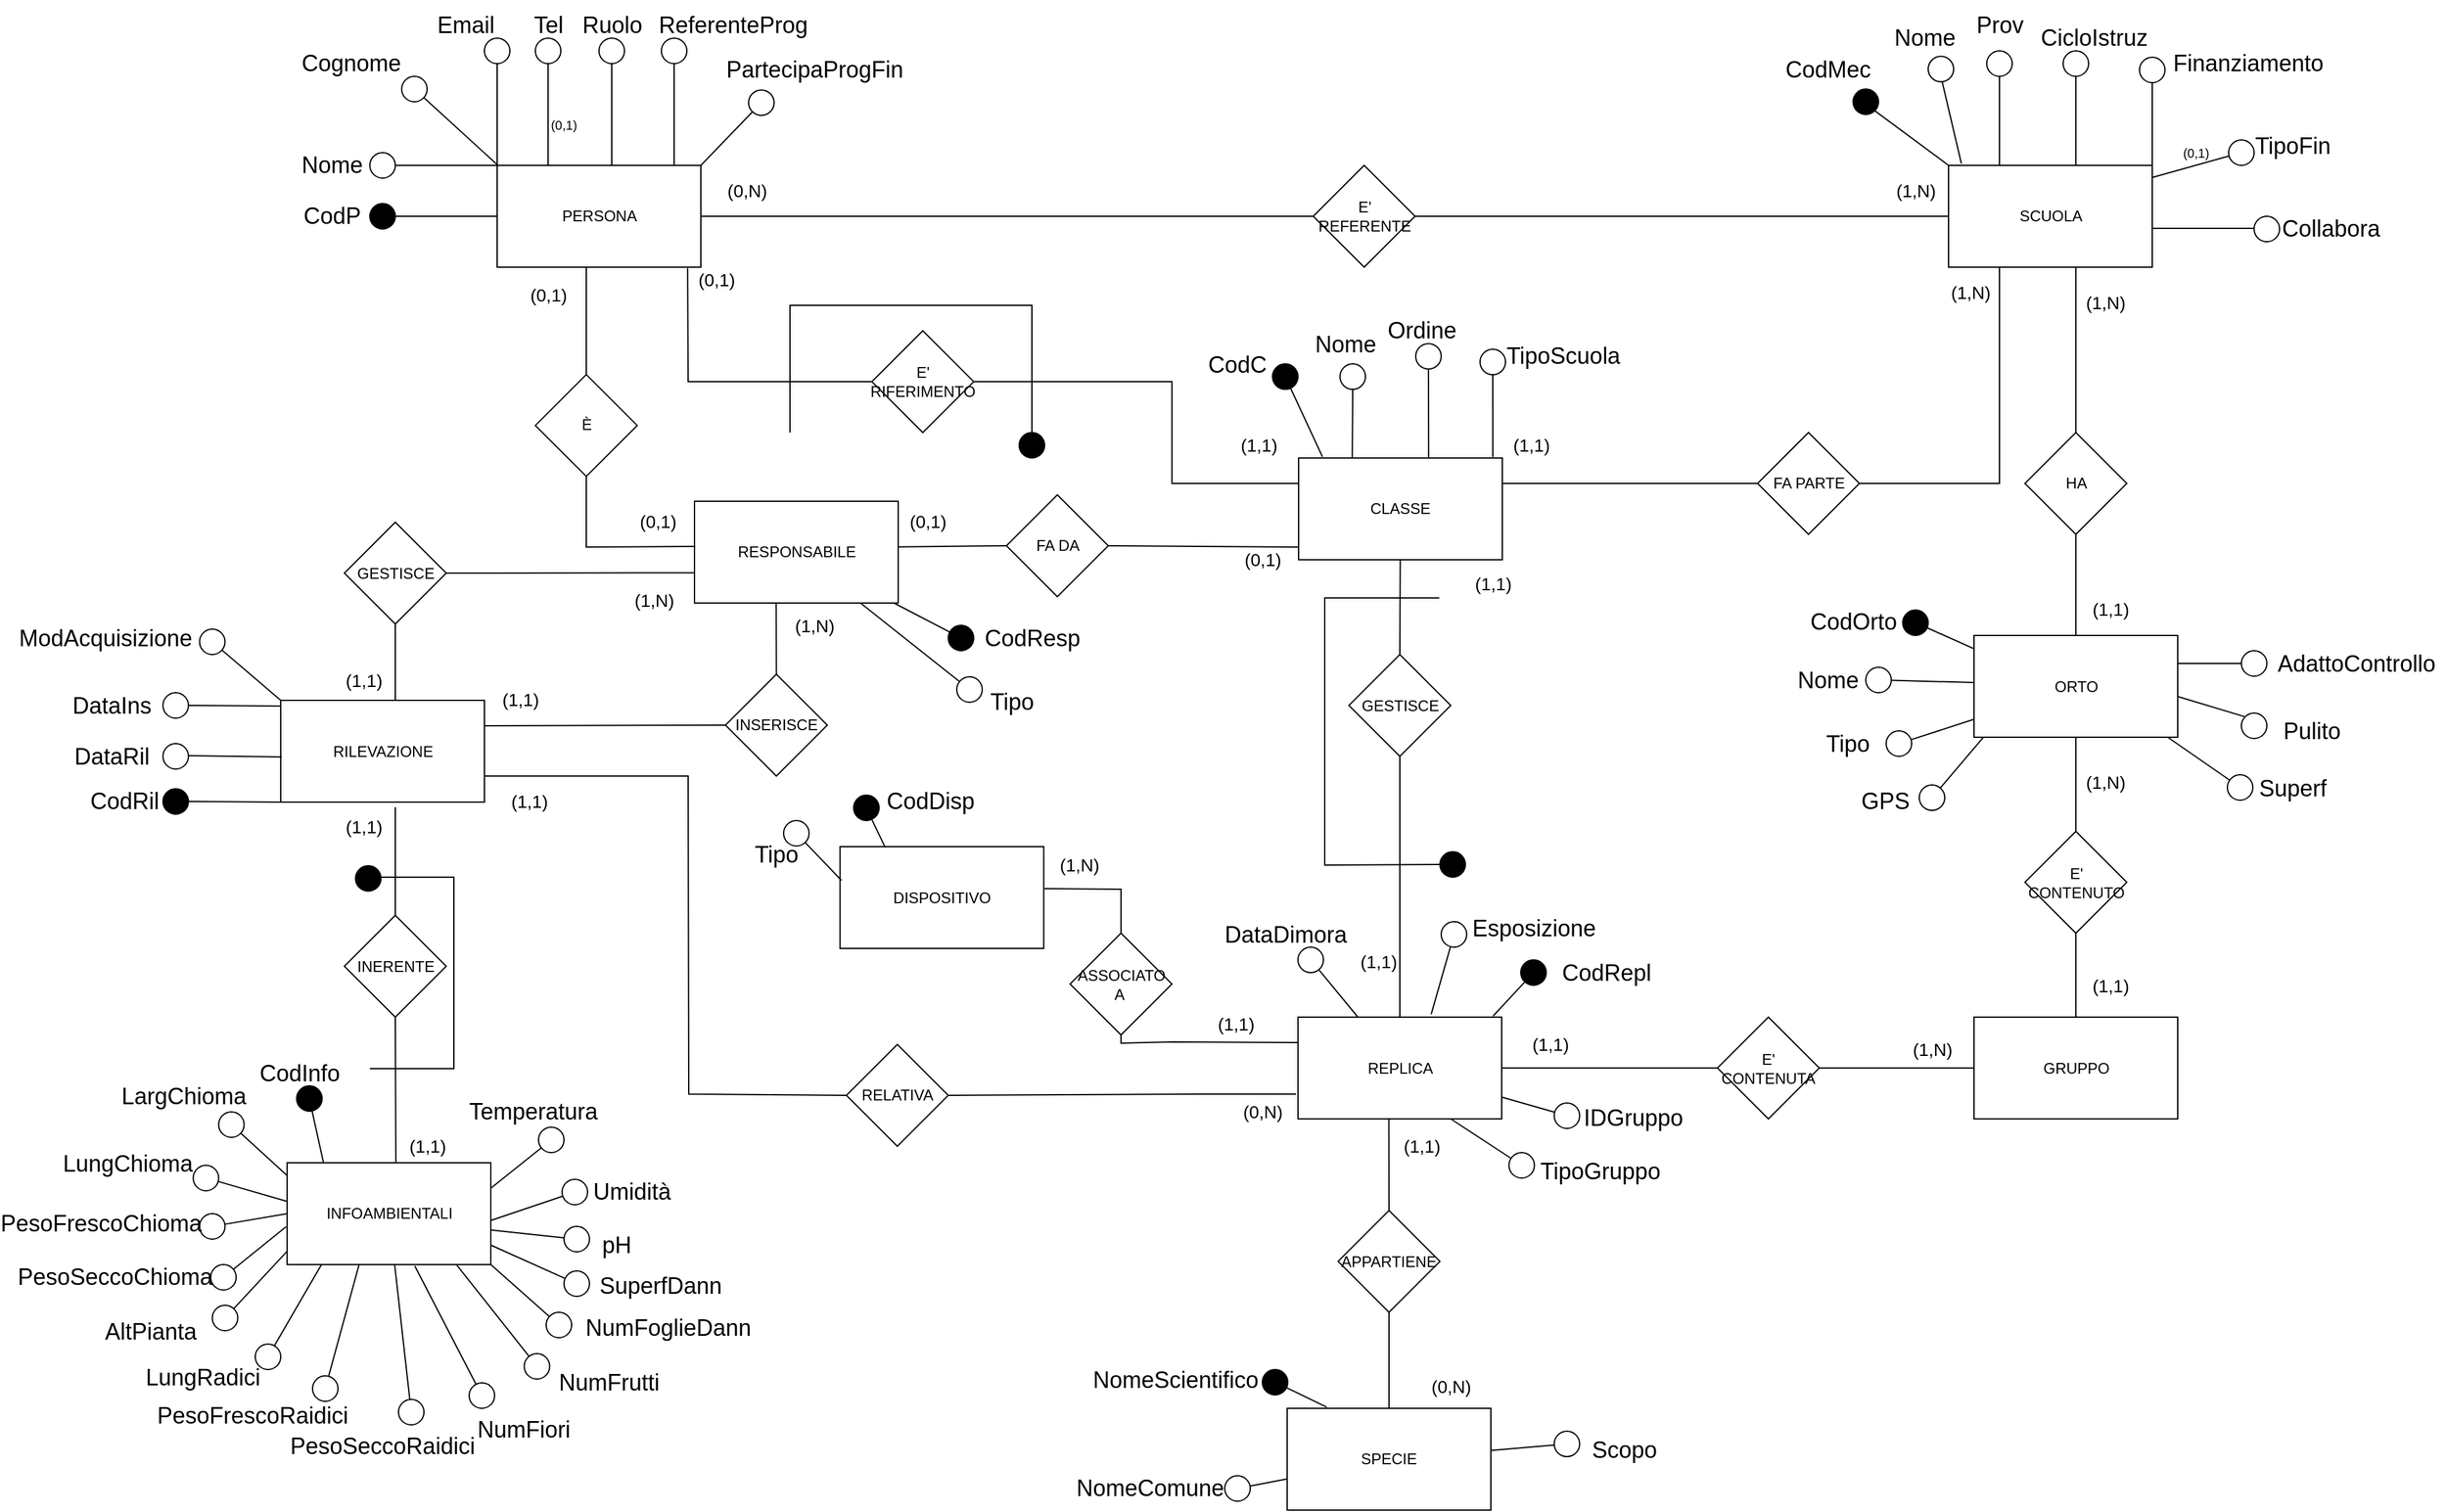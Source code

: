 <mxfile version="21.6.9" type="github">
  <diagram id="R2lEEEUBdFMjLlhIrx00" name="Page-1">
    <mxGraphModel dx="928" dy="791" grid="1" gridSize="10" guides="1" tooltips="1" connect="1" arrows="1" fold="1" page="1" pageScale="1" pageWidth="1169" pageHeight="827" math="0" shadow="0" extFonts="Permanent Marker^https://fonts.googleapis.com/css?family=Permanent+Marker">
      <root>
        <mxCell id="0" />
        <mxCell id="1" parent="0" />
        <mxCell id="1GqtW3D0vnaD6hVMnLZm-1" value="SCUOLA" style="rounded=0;whiteSpace=wrap;html=1;" parent="1" vertex="1">
          <mxGeometry x="1722.5" y="320" width="160" height="80" as="geometry" />
        </mxCell>
        <mxCell id="1GqtW3D0vnaD6hVMnLZm-3" value="PERSONA" style="rounded=0;whiteSpace=wrap;html=1;fontColor=#000000;" parent="1" vertex="1">
          <mxGeometry x="582.5" y="320" width="160" height="80" as="geometry" />
        </mxCell>
        <mxCell id="1GqtW3D0vnaD6hVMnLZm-5" value="E&#39; REFERENTE" style="rhombus;whiteSpace=wrap;html=1;fontColor=#000000;" parent="1" vertex="1">
          <mxGeometry x="1223.5" y="320" width="80" height="80" as="geometry" />
        </mxCell>
        <mxCell id="1GqtW3D0vnaD6hVMnLZm-8" value="CLASSE" style="rounded=0;whiteSpace=wrap;html=1;" parent="1" vertex="1">
          <mxGeometry x="1212" y="550" width="160" height="80" as="geometry" />
        </mxCell>
        <mxCell id="1GqtW3D0vnaD6hVMnLZm-12" value="ORTO" style="rounded=0;whiteSpace=wrap;html=1;" parent="1" vertex="1">
          <mxGeometry x="1742.5" y="689.5" width="160" height="80" as="geometry" />
        </mxCell>
        <mxCell id="1GqtW3D0vnaD6hVMnLZm-16" value="" style="endArrow=none;html=1;rounded=0;exitX=0;exitY=0.5;exitDx=0;exitDy=0;entryX=1;entryY=0.5;entryDx=0;entryDy=0;" parent="1" source="1GqtW3D0vnaD6hVMnLZm-1" target="1GqtW3D0vnaD6hVMnLZm-5" edge="1">
          <mxGeometry width="50" height="50" relative="1" as="geometry">
            <mxPoint x="1482.5" y="440" as="sourcePoint" />
            <mxPoint x="1482.5" y="360" as="targetPoint" />
          </mxGeometry>
        </mxCell>
        <mxCell id="1GqtW3D0vnaD6hVMnLZm-17" value="" style="endArrow=none;html=1;rounded=0;exitX=0;exitY=0.5;exitDx=0;exitDy=0;entryX=1;entryY=0.5;entryDx=0;entryDy=0;fontColor=#000000;" parent="1" source="1GqtW3D0vnaD6hVMnLZm-5" target="1GqtW3D0vnaD6hVMnLZm-3" edge="1">
          <mxGeometry width="50" height="50" relative="1" as="geometry">
            <mxPoint x="1292.5" y="430" as="sourcePoint" />
            <mxPoint x="1292.5" y="350" as="targetPoint" />
          </mxGeometry>
        </mxCell>
        <mxCell id="1GqtW3D0vnaD6hVMnLZm-21" value="REPLICA" style="rounded=0;whiteSpace=wrap;html=1;" parent="1" vertex="1">
          <mxGeometry x="1211.5" y="989.5" width="160" height="80" as="geometry" />
        </mxCell>
        <mxCell id="9_35HUgDkUIat2iefjqO-1" value="RILEVAZIONE" style="rounded=0;whiteSpace=wrap;html=1;fontColor=#000000;" parent="1" vertex="1">
          <mxGeometry x="412.5" y="740.5" width="160" height="80" as="geometry" />
        </mxCell>
        <mxCell id="9_35HUgDkUIat2iefjqO-9" value="DISPOSITIVO" style="rounded=0;whiteSpace=wrap;html=1;fontColor=#000000;" parent="1" vertex="1">
          <mxGeometry x="851.81" y="855.5" width="160" height="80" as="geometry" />
        </mxCell>
        <mxCell id="9_35HUgDkUIat2iefjqO-20" value="&lt;font style=&quot;font-size: 18px;&quot;&gt;CodP&lt;/font&gt;" style="text;html=1;strokeColor=none;fillColor=none;align=center;verticalAlign=middle;whiteSpace=wrap;rounded=0;fontColor=#000000;" parent="1" vertex="1">
          <mxGeometry x="422.5" y="340" width="60" height="40" as="geometry" />
        </mxCell>
        <mxCell id="9_35HUgDkUIat2iefjqO-26" value="" style="endArrow=none;html=1;rounded=0;entryX=0;entryY=1;entryDx=0;entryDy=0;fontColor=#000000;" parent="1" source="9_35HUgDkUIat2iefjqO-19" edge="1">
          <mxGeometry width="50" height="50" relative="1" as="geometry">
            <mxPoint x="502.5" y="360" as="sourcePoint" />
            <mxPoint x="582.5" y="360" as="targetPoint" />
          </mxGeometry>
        </mxCell>
        <mxCell id="9_35HUgDkUIat2iefjqO-27" value="" style="ellipse;whiteSpace=wrap;html=1;fillColor=#FFFFFF;direction=south;gradientColor=none;fontColor=#000000;" parent="1" vertex="1">
          <mxGeometry x="482.5" y="310" width="20" height="20" as="geometry" />
        </mxCell>
        <mxCell id="9_35HUgDkUIat2iefjqO-28" value="" style="endArrow=none;html=1;rounded=0;exitX=0.5;exitY=0;exitDx=0;exitDy=0;fontColor=#000000;" parent="1" source="9_35HUgDkUIat2iefjqO-27" edge="1">
          <mxGeometry width="50" height="50" relative="1" as="geometry">
            <mxPoint x="502.5" y="370" as="sourcePoint" />
            <mxPoint x="582.5" y="320" as="targetPoint" />
          </mxGeometry>
        </mxCell>
        <mxCell id="9_35HUgDkUIat2iefjqO-29" value="&lt;span style=&quot;font-size: 18px;&quot;&gt;Nome&lt;/span&gt;" style="text;html=1;strokeColor=none;fillColor=none;align=center;verticalAlign=middle;whiteSpace=wrap;rounded=0;fontColor=#000000;" parent="1" vertex="1">
          <mxGeometry x="422.5" y="300" width="60" height="40" as="geometry" />
        </mxCell>
        <mxCell id="9_35HUgDkUIat2iefjqO-31" value="" style="endArrow=none;html=1;rounded=0;fontColor=#000000;" parent="1" source="9_35HUgDkUIat2iefjqO-30" edge="1">
          <mxGeometry width="50" height="50" relative="1" as="geometry">
            <mxPoint x="502.5" y="240" as="sourcePoint" />
            <mxPoint x="582.5" y="319.41" as="targetPoint" />
          </mxGeometry>
        </mxCell>
        <mxCell id="9_35HUgDkUIat2iefjqO-32" value="&lt;span style=&quot;font-size: 18px;&quot;&gt;Cognome&lt;/span&gt;" style="text;html=1;strokeColor=none;fillColor=none;align=center;verticalAlign=middle;whiteSpace=wrap;rounded=0;fontColor=#000000;" parent="1" vertex="1">
          <mxGeometry x="422.5" y="220" width="90" height="40" as="geometry" />
        </mxCell>
        <mxCell id="9_35HUgDkUIat2iefjqO-34" value="" style="ellipse;whiteSpace=wrap;html=1;fillColor=#FFFFFF;direction=south;gradientColor=none;fontColor=#000000;" parent="1" vertex="1">
          <mxGeometry x="572.5" y="220" width="20" height="20" as="geometry" />
        </mxCell>
        <mxCell id="9_35HUgDkUIat2iefjqO-35" value="" style="endArrow=none;html=1;rounded=0;entryX=0;entryY=0;entryDx=0;entryDy=0;fontColor=#000000;" parent="1" target="1GqtW3D0vnaD6hVMnLZm-3" edge="1">
          <mxGeometry width="50" height="50" relative="1" as="geometry">
            <mxPoint x="582.5" y="240" as="sourcePoint" />
            <mxPoint x="582.5" y="318.82" as="targetPoint" />
          </mxGeometry>
        </mxCell>
        <mxCell id="9_35HUgDkUIat2iefjqO-36" value="&lt;span style=&quot;font-size: 18px;&quot;&gt;Email&lt;/span&gt;" style="text;html=1;strokeColor=none;fillColor=none;align=center;verticalAlign=middle;whiteSpace=wrap;rounded=0;fontColor=#000000;" parent="1" vertex="1">
          <mxGeometry x="527.5" y="190" width="60" height="40" as="geometry" />
        </mxCell>
        <mxCell id="9_35HUgDkUIat2iefjqO-38" value="" style="endArrow=none;html=1;rounded=0;entryX=0.25;entryY=0;entryDx=0;entryDy=0;fontColor=#000000;" parent="1" source="9_35HUgDkUIat2iefjqO-37" target="1GqtW3D0vnaD6hVMnLZm-3" edge="1">
          <mxGeometry width="50" height="50" relative="1" as="geometry">
            <mxPoint x="622.5" y="240" as="sourcePoint" />
            <mxPoint x="642.5" y="260.0" as="targetPoint" />
          </mxGeometry>
        </mxCell>
        <mxCell id="9_35HUgDkUIat2iefjqO-39" value="&lt;span style=&quot;font-size: 18px;&quot;&gt;Tel&lt;/span&gt;" style="text;html=1;strokeColor=none;fillColor=none;align=center;verticalAlign=middle;whiteSpace=wrap;rounded=0;fontColor=#000000;" parent="1" vertex="1">
          <mxGeometry x="602.5" y="190" width="40" height="40" as="geometry" />
        </mxCell>
        <mxCell id="9_35HUgDkUIat2iefjqO-40" value="" style="ellipse;whiteSpace=wrap;html=1;fillColor=#FFFFFF;direction=south;gradientColor=none;fontColor=#000000;" parent="1" vertex="1">
          <mxGeometry x="662.5" y="220" width="20" height="20" as="geometry" />
        </mxCell>
        <mxCell id="9_35HUgDkUIat2iefjqO-41" value="" style="endArrow=none;html=1;rounded=0;exitX=1;exitY=0.5;exitDx=0;exitDy=0;entryX=0;entryY=0;entryDx=0;entryDy=0;fontColor=#000000;" parent="1" source="9_35HUgDkUIat2iefjqO-40" edge="1">
          <mxGeometry width="50" height="50" relative="1" as="geometry">
            <mxPoint x="662.5" y="260.0" as="sourcePoint" />
            <mxPoint x="672.5" y="320" as="targetPoint" />
          </mxGeometry>
        </mxCell>
        <mxCell id="9_35HUgDkUIat2iefjqO-42" value="&lt;span style=&quot;font-size: 18px;&quot;&gt;Ruolo&lt;/span&gt;" style="text;html=1;strokeColor=none;fillColor=none;align=center;verticalAlign=middle;whiteSpace=wrap;rounded=0;fontColor=#000000;" parent="1" vertex="1">
          <mxGeometry x="642.5" y="190" width="60" height="40" as="geometry" />
        </mxCell>
        <mxCell id="9_35HUgDkUIat2iefjqO-46" value="" style="ellipse;whiteSpace=wrap;html=1;fillColor=#000000;direction=south;" parent="1" vertex="1">
          <mxGeometry x="1647.5" y="260" width="20" height="20" as="geometry" />
        </mxCell>
        <mxCell id="9_35HUgDkUIat2iefjqO-47" value="" style="endArrow=none;html=1;rounded=0;entryX=1;entryY=0;entryDx=0;entryDy=0;exitX=0;exitY=0;exitDx=0;exitDy=0;" parent="1" source="1GqtW3D0vnaD6hVMnLZm-1" target="9_35HUgDkUIat2iefjqO-46" edge="1">
          <mxGeometry width="50" height="50" relative="1" as="geometry">
            <mxPoint x="1662.5" y="320" as="sourcePoint" />
            <mxPoint x="1662.5" y="250" as="targetPoint" />
          </mxGeometry>
        </mxCell>
        <mxCell id="9_35HUgDkUIat2iefjqO-48" value="&lt;font style=&quot;font-size: 18px;&quot;&gt;CodMec&lt;/font&gt;" style="text;html=1;strokeColor=none;fillColor=none;align=center;verticalAlign=middle;whiteSpace=wrap;rounded=0;" parent="1" vertex="1">
          <mxGeometry x="1587.5" y="225" width="80" height="40" as="geometry" />
        </mxCell>
        <mxCell id="9_35HUgDkUIat2iefjqO-49" value="" style="endArrow=none;html=1;rounded=0;exitX=0.063;exitY=-0.017;exitDx=0;exitDy=0;exitPerimeter=0;" parent="1" source="1GqtW3D0vnaD6hVMnLZm-1" edge="1">
          <mxGeometry width="50" height="50" relative="1" as="geometry">
            <mxPoint x="1882.5" y="398.82" as="sourcePoint" />
            <mxPoint x="1716.5" y="250" as="targetPoint" />
          </mxGeometry>
        </mxCell>
        <mxCell id="9_35HUgDkUIat2iefjqO-50" value="" style="ellipse;whiteSpace=wrap;html=1;fillColor=#FFFFFF;direction=south;gradientColor=none;" parent="1" vertex="1">
          <mxGeometry x="1706.5" y="234.31" width="20" height="20" as="geometry" />
        </mxCell>
        <mxCell id="9_35HUgDkUIat2iefjqO-51" value="&lt;span style=&quot;font-size: 18px;&quot;&gt;Nome&lt;/span&gt;" style="text;html=1;strokeColor=none;fillColor=none;align=center;verticalAlign=middle;whiteSpace=wrap;rounded=0;" parent="1" vertex="1">
          <mxGeometry x="1673.5" y="200" width="60" height="40" as="geometry" />
        </mxCell>
        <mxCell id="9_35HUgDkUIat2iefjqO-52" value="" style="ellipse;whiteSpace=wrap;html=1;fillColor=#FFFFFF;direction=south;gradientColor=none;" parent="1" vertex="1">
          <mxGeometry x="1752.5" y="230" width="20" height="20" as="geometry" />
        </mxCell>
        <mxCell id="9_35HUgDkUIat2iefjqO-54" value="" style="endArrow=none;html=1;rounded=0;exitX=0.25;exitY=0;exitDx=0;exitDy=0;entryX=1;entryY=0.5;entryDx=0;entryDy=0;" parent="1" source="1GqtW3D0vnaD6hVMnLZm-1" target="9_35HUgDkUIat2iefjqO-52" edge="1">
          <mxGeometry width="50" height="50" relative="1" as="geometry">
            <mxPoint x="2022.5" y="395.82" as="sourcePoint" />
            <mxPoint x="1762.5" y="270" as="targetPoint" />
          </mxGeometry>
        </mxCell>
        <mxCell id="9_35HUgDkUIat2iefjqO-55" value="&lt;span style=&quot;font-size: 18px;&quot;&gt;Prov&lt;/span&gt;" style="text;html=1;strokeColor=none;fillColor=none;align=center;verticalAlign=middle;whiteSpace=wrap;rounded=0;" parent="1" vertex="1">
          <mxGeometry x="1737.5" y="190" width="50" height="40" as="geometry" />
        </mxCell>
        <mxCell id="9_35HUgDkUIat2iefjqO-57" value="" style="ellipse;whiteSpace=wrap;html=1;fillColor=#FFFFFF;direction=south;gradientColor=none;" parent="1" vertex="1">
          <mxGeometry x="1812.5" y="230" width="20" height="20" as="geometry" />
        </mxCell>
        <mxCell id="9_35HUgDkUIat2iefjqO-67" value="" style="endArrow=none;html=1;rounded=0;exitX=0.25;exitY=0;exitDx=0;exitDy=0;entryX=1;entryY=0.5;entryDx=0;entryDy=0;" parent="1" edge="1">
          <mxGeometry width="50" height="50" relative="1" as="geometry">
            <mxPoint x="1822.5" y="320" as="sourcePoint" />
            <mxPoint x="1822.5" y="250" as="targetPoint" />
          </mxGeometry>
        </mxCell>
        <mxCell id="9_35HUgDkUIat2iefjqO-68" value="&lt;span style=&quot;font-size: 18px;&quot;&gt;CicloIstruz&lt;/span&gt;" style="text;html=1;strokeColor=none;fillColor=none;align=center;verticalAlign=middle;whiteSpace=wrap;rounded=0;" parent="1" vertex="1">
          <mxGeometry x="1811.5" y="200" width="50" height="40" as="geometry" />
        </mxCell>
        <mxCell id="9_35HUgDkUIat2iefjqO-73" value="" style="ellipse;whiteSpace=wrap;html=1;fillColor=#FFFFFF;direction=south;gradientColor=none;" parent="1" vertex="1">
          <mxGeometry x="1872.5" y="235" width="20" height="20" as="geometry" />
        </mxCell>
        <mxCell id="9_35HUgDkUIat2iefjqO-74" value="" style="endArrow=none;html=1;rounded=0;" parent="1" target="9_35HUgDkUIat2iefjqO-73" edge="1">
          <mxGeometry width="50" height="50" relative="1" as="geometry">
            <mxPoint x="1882.5" y="320" as="sourcePoint" />
            <mxPoint x="1912.5" y="260" as="targetPoint" />
          </mxGeometry>
        </mxCell>
        <mxCell id="9_35HUgDkUIat2iefjqO-76" value="&lt;span style=&quot;font-size: 18px;&quot;&gt;Finanziamento&lt;/span&gt;" style="text;html=1;strokeColor=none;fillColor=none;align=center;verticalAlign=middle;whiteSpace=wrap;rounded=0;" parent="1" vertex="1">
          <mxGeometry x="1932.5" y="220" width="50" height="40" as="geometry" />
        </mxCell>
        <mxCell id="sEJmzOU2EiKCbzuNRIoM-1" value="" style="endArrow=none;html=1;rounded=0;entryX=0.25;entryY=0;entryDx=0;entryDy=0;fontColor=#000000;" parent="1" target="9_35HUgDkUIat2iefjqO-37" edge="1">
          <mxGeometry width="50" height="50" relative="1" as="geometry">
            <mxPoint x="622.5" y="240" as="sourcePoint" />
            <mxPoint x="622.5" y="320" as="targetPoint" />
          </mxGeometry>
        </mxCell>
        <mxCell id="9_35HUgDkUIat2iefjqO-37" value="" style="ellipse;whiteSpace=wrap;html=1;fillColor=#FFFFFF;direction=south;gradientColor=none;fontColor=#000000;" parent="1" vertex="1">
          <mxGeometry x="612.5" y="220" width="20" height="20" as="geometry" />
        </mxCell>
        <mxCell id="sEJmzOU2EiKCbzuNRIoM-5" value="" style="endArrow=none;html=1;rounded=0;entryX=0;entryY=1;entryDx=0;entryDy=0;fontColor=#000000;" parent="1" target="9_35HUgDkUIat2iefjqO-19" edge="1">
          <mxGeometry width="50" height="50" relative="1" as="geometry">
            <mxPoint x="502.5" y="360" as="sourcePoint" />
            <mxPoint x="582.5" y="360" as="targetPoint" />
          </mxGeometry>
        </mxCell>
        <mxCell id="9_35HUgDkUIat2iefjqO-19" value="" style="ellipse;whiteSpace=wrap;html=1;fillColor=#000000;direction=south;fontColor=#000000;" parent="1" vertex="1">
          <mxGeometry x="482.5" y="350" width="20" height="20" as="geometry" />
        </mxCell>
        <mxCell id="9_35HUgDkUIat2iefjqO-30" value="" style="ellipse;whiteSpace=wrap;html=1;fillColor=#FFFFFF;direction=south;gradientColor=none;fontColor=#000000;" parent="1" vertex="1">
          <mxGeometry x="507.5" y="250" width="20" height="20" as="geometry" />
        </mxCell>
        <mxCell id="RJAvJlLTRPXdLiwuO2cF-4" value="&lt;font style=&quot;font-size: 18px;&quot;&gt;CodC&lt;/font&gt;" style="text;html=1;strokeColor=none;fillColor=none;align=center;verticalAlign=middle;whiteSpace=wrap;rounded=0;fontColor=#000000;" parent="1" vertex="1">
          <mxGeometry x="1134" y="464.52" width="60" height="24" as="geometry" />
        </mxCell>
        <mxCell id="RJAvJlLTRPXdLiwuO2cF-8" value="" style="endArrow=none;html=1;rounded=0;exitX=0.379;exitY=-0.001;exitDx=0;exitDy=0;exitPerimeter=0;fontColor=#000000;" parent="1" edge="1">
          <mxGeometry width="50" height="50" relative="1" as="geometry">
            <mxPoint x="1314.14" y="550.0" as="sourcePoint" />
            <mxPoint x="1314" y="480.08" as="targetPoint" />
          </mxGeometry>
        </mxCell>
        <mxCell id="RJAvJlLTRPXdLiwuO2cF-9" value="&lt;font style=&quot;font-size: 18px;&quot;&gt;Ordine&lt;/font&gt;" style="text;html=1;strokeColor=none;fillColor=none;align=center;verticalAlign=middle;whiteSpace=wrap;rounded=0;" parent="1" vertex="1">
          <mxGeometry x="1279" y="434.52" width="60" height="30" as="geometry" />
        </mxCell>
        <mxCell id="RJAvJlLTRPXdLiwuO2cF-11" value="" style="endArrow=none;html=1;rounded=0;exitX=0.694;exitY=-0.01;exitDx=0;exitDy=0;exitPerimeter=0;" parent="1" target="mI0G9RqRu6ml6arS59rm-14" edge="1">
          <mxGeometry width="50" height="50" relative="1" as="geometry">
            <mxPoint x="1364.54" y="549.28" as="sourcePoint" />
            <mxPoint x="1340" y="476.08" as="targetPoint" />
          </mxGeometry>
        </mxCell>
        <mxCell id="RJAvJlLTRPXdLiwuO2cF-13" value="&lt;font style=&quot;font-size: 18px;&quot;&gt;TipoScuola&lt;/font&gt;" style="text;html=1;strokeColor=none;fillColor=none;align=center;verticalAlign=middle;whiteSpace=wrap;rounded=0;" parent="1" vertex="1">
          <mxGeometry x="1389.5" y="455.08" width="60" height="30" as="geometry" />
        </mxCell>
        <mxCell id="RJAvJlLTRPXdLiwuO2cF-17" value="" style="endArrow=none;html=1;rounded=0;exitX=0.117;exitY=-0.012;exitDx=0;exitDy=0;exitPerimeter=0;fontColor=#000000;" parent="1" source="1GqtW3D0vnaD6hVMnLZm-8" target="RJAvJlLTRPXdLiwuO2cF-2" edge="1">
          <mxGeometry width="50" height="50" relative="1" as="geometry">
            <mxPoint x="1196.5" y="540" as="sourcePoint" />
            <mxPoint x="1125.06" y="497.44" as="targetPoint" />
          </mxGeometry>
        </mxCell>
        <mxCell id="RJAvJlLTRPXdLiwuO2cF-2" value="" style="ellipse;whiteSpace=wrap;html=1;aspect=fixed;fillColor=#000000;fontColor=#000000;" parent="1" vertex="1">
          <mxGeometry x="1191.5" y="476.02" width="20" height="20" as="geometry" />
        </mxCell>
        <mxCell id="OYPGstpTxhAQt0Nlltqd-1" value="" style="endArrow=none;html=1;rounded=0;entryX=0;entryY=1;entryDx=0;entryDy=0;fontColor=#000000;" parent="1" source="OYPGstpTxhAQt0Nlltqd-2" target="9_35HUgDkUIat2iefjqO-1" edge="1">
          <mxGeometry width="50" height="50" relative="1" as="geometry">
            <mxPoint x="340" y="824.5" as="sourcePoint" />
            <mxPoint x="412.5" y="810" as="targetPoint" />
          </mxGeometry>
        </mxCell>
        <mxCell id="OYPGstpTxhAQt0Nlltqd-2" value="" style="ellipse;whiteSpace=wrap;html=1;fillColor=#000000;direction=south;fontColor=#000000;" parent="1" vertex="1">
          <mxGeometry x="320" y="810" width="20" height="20" as="geometry" />
        </mxCell>
        <mxCell id="OYPGstpTxhAQt0Nlltqd-3" value="&lt;font style=&quot;font-size: 18px;&quot;&gt;CodRil&lt;/font&gt;" style="text;html=1;strokeColor=none;fillColor=none;align=center;verticalAlign=middle;whiteSpace=wrap;rounded=0;fontColor=#000000;" parent="1" vertex="1">
          <mxGeometry x="260" y="800" width="60" height="40" as="geometry" />
        </mxCell>
        <mxCell id="OYPGstpTxhAQt0Nlltqd-8" value="" style="endArrow=none;html=1;rounded=0;exitX=0.5;exitY=0;exitDx=0;exitDy=0;entryX=0.005;entryY=0.556;entryDx=0;entryDy=0;entryPerimeter=0;fontColor=#000000;" parent="1" target="9_35HUgDkUIat2iefjqO-1" edge="1">
          <mxGeometry width="50" height="50" relative="1" as="geometry">
            <mxPoint x="340" y="784" as="sourcePoint" />
            <mxPoint x="420" y="784" as="targetPoint" />
          </mxGeometry>
        </mxCell>
        <mxCell id="OYPGstpTxhAQt0Nlltqd-9" value="" style="ellipse;whiteSpace=wrap;html=1;fillColor=#FFFFFF;direction=south;gradientColor=none;fontColor=#000000;" parent="1" vertex="1">
          <mxGeometry x="320" y="774.5" width="20" height="20" as="geometry" />
        </mxCell>
        <mxCell id="OYPGstpTxhAQt0Nlltqd-10" value="&lt;span style=&quot;font-size: 18px;&quot;&gt;DataRil&lt;/span&gt;" style="text;html=1;strokeColor=none;fillColor=none;align=center;verticalAlign=middle;whiteSpace=wrap;rounded=0;fontColor=#000000;" parent="1" vertex="1">
          <mxGeometry x="240" y="764.5" width="80" height="40" as="geometry" />
        </mxCell>
        <mxCell id="OYPGstpTxhAQt0Nlltqd-11" value="" style="endArrow=none;html=1;rounded=0;exitX=0.5;exitY=0;exitDx=0;exitDy=0;fontColor=#000000;" parent="1" edge="1">
          <mxGeometry width="50" height="50" relative="1" as="geometry">
            <mxPoint x="340" y="744.5" as="sourcePoint" />
            <mxPoint x="412.5" y="745" as="targetPoint" />
          </mxGeometry>
        </mxCell>
        <mxCell id="OYPGstpTxhAQt0Nlltqd-12" value="" style="ellipse;whiteSpace=wrap;html=1;fillColor=#FFFFFF;direction=south;gradientColor=none;fontColor=#000000;" parent="1" vertex="1">
          <mxGeometry x="320" y="734.5" width="20" height="20" as="geometry" />
        </mxCell>
        <mxCell id="OYPGstpTxhAQt0Nlltqd-13" value="&lt;span style=&quot;font-size: 18px;&quot;&gt;DataIns&lt;/span&gt;" style="text;html=1;strokeColor=none;fillColor=none;align=center;verticalAlign=middle;whiteSpace=wrap;rounded=0;fontColor=#000000;" parent="1" vertex="1">
          <mxGeometry x="240" y="724.5" width="80" height="40" as="geometry" />
        </mxCell>
        <mxCell id="OYPGstpTxhAQt0Nlltqd-26" value="" style="endArrow=none;html=1;rounded=0;entryX=0.958;entryY=-0.011;entryDx=0;entryDy=0;entryPerimeter=0;" parent="1" source="KoG7FEM-wuRYnveiXtvF-3" target="1GqtW3D0vnaD6hVMnLZm-21" edge="1">
          <mxGeometry width="50" height="50" relative="1" as="geometry">
            <mxPoint x="1444.5" y="1040" as="sourcePoint" />
            <mxPoint x="1372.5" y="1040" as="targetPoint" />
          </mxGeometry>
        </mxCell>
        <mxCell id="OYPGstpTxhAQt0Nlltqd-28" value="&lt;span style=&quot;font-size: 18px;&quot;&gt;CodRepl&lt;/span&gt;" style="text;html=1;strokeColor=none;fillColor=none;align=center;verticalAlign=middle;whiteSpace=wrap;rounded=0;" parent="1" vertex="1">
          <mxGeometry x="1412.75" y="940" width="81.5" height="30" as="geometry" />
        </mxCell>
        <mxCell id="OYPGstpTxhAQt0Nlltqd-29" value="" style="endArrow=none;html=1;rounded=0;fontColor=#000000;" parent="1" source="OYPGstpTxhAQt0Nlltqd-31" target="1GqtW3D0vnaD6hVMnLZm-21" edge="1">
          <mxGeometry width="50" height="50" relative="1" as="geometry">
            <mxPoint x="1457.66" y="1067" as="sourcePoint" />
            <mxPoint x="1481.08" y="1153.98" as="targetPoint" />
          </mxGeometry>
        </mxCell>
        <mxCell id="OYPGstpTxhAQt0Nlltqd-30" value="&lt;span style=&quot;font-size: 18px;&quot;&gt;IDGruppo&lt;/span&gt;" style="text;html=1;strokeColor=none;fillColor=none;align=center;verticalAlign=middle;whiteSpace=wrap;rounded=0;fontColor=#000000;" parent="1" vertex="1">
          <mxGeometry x="1450.25" y="1054" width="50" height="30" as="geometry" />
        </mxCell>
        <mxCell id="OYPGstpTxhAQt0Nlltqd-31" value="" style="ellipse;whiteSpace=wrap;html=1;fillColor=#FFFFFF;direction=south;gradientColor=none;fontColor=#000000;" parent="1" vertex="1">
          <mxGeometry x="1412.75" y="1057" width="20" height="20" as="geometry" />
        </mxCell>
        <mxCell id="OYPGstpTxhAQt0Nlltqd-36" value="" style="endArrow=none;html=1;rounded=0;fontColor=#000000;" parent="1" source="OYPGstpTxhAQt0Nlltqd-37" target="1GqtW3D0vnaD6hVMnLZm-21" edge="1">
          <mxGeometry width="50" height="50" relative="1" as="geometry">
            <mxPoint x="1353.5" y="900" as="sourcePoint" />
            <mxPoint x="1342.7" y="945.36" as="targetPoint" />
          </mxGeometry>
        </mxCell>
        <mxCell id="OYPGstpTxhAQt0Nlltqd-37" value="" style="ellipse;whiteSpace=wrap;html=1;fillColor=#FFFFFF;direction=south;gradientColor=none;" parent="1" vertex="1">
          <mxGeometry x="1211.5" y="934.5" width="20" height="20" as="geometry" />
        </mxCell>
        <mxCell id="OYPGstpTxhAQt0Nlltqd-38" value="&lt;span style=&quot;font-size: 18px;&quot;&gt;DataDimora&lt;/span&gt;" style="text;html=1;strokeColor=none;fillColor=none;align=center;verticalAlign=middle;whiteSpace=wrap;rounded=0;" parent="1" vertex="1">
          <mxGeometry x="1181.5" y="909.5" width="40" height="30" as="geometry" />
        </mxCell>
        <mxCell id="OYPGstpTxhAQt0Nlltqd-73" value="&lt;span style=&quot;font-size: 18px;&quot;&gt;Nome&lt;/span&gt;" style="text;html=1;strokeColor=none;fillColor=none;align=center;verticalAlign=middle;whiteSpace=wrap;rounded=0;" parent="1" vertex="1">
          <mxGeometry x="1597.5" y="704.5" width="60" height="40" as="geometry" />
        </mxCell>
        <mxCell id="OYPGstpTxhAQt0Nlltqd-77" value="" style="endArrow=none;html=1;rounded=0;" parent="1" source="OYPGstpTxhAQt0Nlltqd-78" target="1GqtW3D0vnaD6hVMnLZm-12" edge="1">
          <mxGeometry width="50" height="50" relative="1" as="geometry">
            <mxPoint x="1815" y="829" as="sourcePoint" />
            <mxPoint x="1802.5" y="774.5" as="targetPoint" />
          </mxGeometry>
        </mxCell>
        <mxCell id="OYPGstpTxhAQt0Nlltqd-78" value="" style="ellipse;whiteSpace=wrap;html=1;fillColor=#FFFFFF;direction=south;gradientColor=none;" parent="1" vertex="1">
          <mxGeometry x="1673.5" y="764.5" width="20" height="20" as="geometry" />
        </mxCell>
        <mxCell id="OYPGstpTxhAQt0Nlltqd-81" value="&lt;span style=&quot;font-size: 18px;&quot;&gt;Tipo&lt;/span&gt;" style="text;html=1;strokeColor=none;fillColor=none;align=center;verticalAlign=middle;whiteSpace=wrap;rounded=0;" parent="1" vertex="1">
          <mxGeometry x="1621" y="754.5" width="45" height="40" as="geometry" />
        </mxCell>
        <mxCell id="OYPGstpTxhAQt0Nlltqd-82" value="" style="endArrow=none;html=1;rounded=0;entryX=0.866;entryY=0.998;entryDx=0;entryDy=0;entryPerimeter=0;" parent="1" source="OYPGstpTxhAQt0Nlltqd-87" edge="1">
          <mxGeometry width="50" height="50" relative="1" as="geometry">
            <mxPoint x="1752.67" y="826.25" as="sourcePoint" />
            <mxPoint x="1750.06" y="769.34" as="targetPoint" />
          </mxGeometry>
        </mxCell>
        <mxCell id="OYPGstpTxhAQt0Nlltqd-84" value="&lt;span style=&quot;font-size: 18px;&quot;&gt;GPS&lt;/span&gt;" style="text;html=1;strokeColor=none;fillColor=none;align=center;verticalAlign=middle;whiteSpace=wrap;rounded=0;" parent="1" vertex="1">
          <mxGeometry x="1652.5" y="802.5" width="40" height="34" as="geometry" />
        </mxCell>
        <mxCell id="OYPGstpTxhAQt0Nlltqd-85" value="" style="endArrow=none;html=1;rounded=0;entryX=0.951;entryY=1;entryDx=0;entryDy=0;entryPerimeter=0;" parent="1" source="OYPGstpTxhAQt0Nlltqd-86" target="1GqtW3D0vnaD6hVMnLZm-12" edge="1">
          <mxGeometry width="50" height="50" relative="1" as="geometry">
            <mxPoint x="1892.5" y="838" as="sourcePoint" />
            <mxPoint x="1882.5" y="768" as="targetPoint" />
          </mxGeometry>
        </mxCell>
        <mxCell id="OYPGstpTxhAQt0Nlltqd-87" value="" style="ellipse;whiteSpace=wrap;html=1;fillColor=#FFFFFF;direction=south;gradientColor=none;" parent="1" vertex="1">
          <mxGeometry x="1699.5" y="807" width="20" height="20" as="geometry" />
        </mxCell>
        <mxCell id="OYPGstpTxhAQt0Nlltqd-88" value="&lt;span style=&quot;font-size: 18px;&quot;&gt;Superf&lt;/span&gt;" style="text;html=1;strokeColor=none;fillColor=none;align=center;verticalAlign=middle;whiteSpace=wrap;rounded=0;" parent="1" vertex="1">
          <mxGeometry x="1972.5" y="790" width="40" height="40" as="geometry" />
        </mxCell>
        <mxCell id="OYPGstpTxhAQt0Nlltqd-89" value="" style="endArrow=none;html=1;rounded=0;exitX=0;exitY=1;exitDx=0;exitDy=0;entryX=1;entryY=1;entryDx=0;entryDy=0;" parent="1" source="OYPGstpTxhAQt0Nlltqd-90" edge="1">
          <mxGeometry width="50" height="50" relative="1" as="geometry">
            <mxPoint x="2042.5" y="810.5" as="sourcePoint" />
            <mxPoint x="1902.5" y="737.5" as="targetPoint" />
          </mxGeometry>
        </mxCell>
        <mxCell id="OYPGstpTxhAQt0Nlltqd-90" value="" style="ellipse;whiteSpace=wrap;html=1;fillColor=#FFFFFF;direction=south;gradientColor=none;" parent="1" vertex="1">
          <mxGeometry x="1952.5" y="750.5" width="20" height="20" as="geometry" />
        </mxCell>
        <mxCell id="OYPGstpTxhAQt0Nlltqd-91" value="&lt;span style=&quot;font-size: 18px;&quot;&gt;Pulito&lt;/span&gt;" style="text;html=1;strokeColor=none;fillColor=none;align=center;verticalAlign=middle;whiteSpace=wrap;rounded=0;" parent="1" vertex="1">
          <mxGeometry x="1982.5" y="744.5" width="50" height="40" as="geometry" />
        </mxCell>
        <mxCell id="OYPGstpTxhAQt0Nlltqd-96" value="" style="endArrow=none;html=1;rounded=0;exitX=1;exitY=1;exitDx=0;exitDy=0;" parent="1" edge="1">
          <mxGeometry width="50" height="50" relative="1" as="geometry">
            <mxPoint x="1882.5" y="369.49" as="sourcePoint" />
            <mxPoint x="1962.5" y="369.49" as="targetPoint" />
            <Array as="points">
              <mxPoint x="1922.5" y="369.49" />
            </Array>
          </mxGeometry>
        </mxCell>
        <mxCell id="OYPGstpTxhAQt0Nlltqd-95" value="" style="ellipse;whiteSpace=wrap;html=1;fillColor=#FFFFFF;direction=south;gradientColor=none;" parent="1" vertex="1">
          <mxGeometry x="1962.5" y="360" width="20" height="20" as="geometry" />
        </mxCell>
        <mxCell id="OYPGstpTxhAQt0Nlltqd-97" value="&lt;span style=&quot;font-size: 18px;&quot;&gt;Collabora&lt;/span&gt;" style="text;html=1;strokeColor=none;fillColor=none;align=center;verticalAlign=middle;whiteSpace=wrap;rounded=0;" parent="1" vertex="1">
          <mxGeometry x="1982.5" y="350" width="80" height="40" as="geometry" />
        </mxCell>
        <mxCell id="OYPGstpTxhAQt0Nlltqd-101" value="" style="endArrow=none;html=1;rounded=0;entryX=0.995;entryY=0.66;entryDx=0;entryDy=0;entryPerimeter=0;fontColor=#000000;" parent="1" source="OYPGstpTxhAQt0Nlltqd-102" target="PH95ImstwBu5i2bBudpi-6" edge="1">
          <mxGeometry width="50" height="50" relative="1" as="geometry">
            <mxPoint x="586.25" y="1219" as="sourcePoint" />
            <mxPoint x="572.515" y="1155.268" as="targetPoint" />
          </mxGeometry>
        </mxCell>
        <mxCell id="OYPGstpTxhAQt0Nlltqd-102" value="" style="ellipse;whiteSpace=wrap;html=1;fillColor=#FFFFFF;direction=south;gradientColor=none;fontColor=#000000;" parent="1" vertex="1">
          <mxGeometry x="635" y="1154" width="20" height="20" as="geometry" />
        </mxCell>
        <mxCell id="OYPGstpTxhAQt0Nlltqd-103" value="&lt;span style=&quot;font-size: 18px;&quot;&gt;pH&lt;/span&gt;" style="text;html=1;strokeColor=none;fillColor=none;align=center;verticalAlign=middle;whiteSpace=wrap;rounded=0;fontColor=#000000;" parent="1" vertex="1">
          <mxGeometry x="653.5" y="1156.5" width="45" height="25" as="geometry" />
        </mxCell>
        <mxCell id="OYPGstpTxhAQt0Nlltqd-104" value="" style="endArrow=none;html=1;rounded=0;entryX=0.988;entryY=0.575;entryDx=0;entryDy=0;entryPerimeter=0;fontColor=#000000;" parent="1" source="OYPGstpTxhAQt0Nlltqd-105" target="PH95ImstwBu5i2bBudpi-6" edge="1">
          <mxGeometry width="50" height="50" relative="1" as="geometry">
            <mxPoint x="600.83" y="1204" as="sourcePoint" />
            <mxPoint x="586.625" y="1148.94" as="targetPoint" />
          </mxGeometry>
        </mxCell>
        <mxCell id="OYPGstpTxhAQt0Nlltqd-105" value="" style="ellipse;whiteSpace=wrap;html=1;fillColor=#FFFFFF;direction=south;gradientColor=none;fontColor=#000000;" parent="1" vertex="1">
          <mxGeometry x="633.5" y="1117" width="20" height="20" as="geometry" />
        </mxCell>
        <mxCell id="OYPGstpTxhAQt0Nlltqd-106" value="&lt;span style=&quot;font-size: 18px;&quot;&gt;Umidità&lt;/span&gt;" style="text;html=1;strokeColor=none;fillColor=none;align=center;verticalAlign=middle;whiteSpace=wrap;rounded=0;fontColor=#000000;" parent="1" vertex="1">
          <mxGeometry x="661.25" y="1107" width="55" height="40" as="geometry" />
        </mxCell>
        <mxCell id="OYPGstpTxhAQt0Nlltqd-107" value="" style="endArrow=none;html=1;rounded=0;entryX=1;entryY=0.25;entryDx=0;entryDy=0;fontColor=#000000;" parent="1" source="OYPGstpTxhAQt0Nlltqd-108" target="PH95ImstwBu5i2bBudpi-6" edge="1">
          <mxGeometry width="50" height="50" relative="1" as="geometry">
            <mxPoint x="662.92" y="1144" as="sourcePoint" />
            <mxPoint x="589" y="1121" as="targetPoint" />
          </mxGeometry>
        </mxCell>
        <mxCell id="OYPGstpTxhAQt0Nlltqd-108" value="" style="ellipse;whiteSpace=wrap;html=1;fillColor=#FFFFFF;direction=south;gradientColor=none;fontColor=#000000;" parent="1" vertex="1">
          <mxGeometry x="615" y="1076" width="20" height="20" as="geometry" />
        </mxCell>
        <mxCell id="OYPGstpTxhAQt0Nlltqd-109" value="&lt;span style=&quot;font-size: 18px;&quot;&gt;Temperatura&lt;/span&gt;" style="text;html=1;strokeColor=none;fillColor=none;align=center;verticalAlign=middle;whiteSpace=wrap;rounded=0;fontColor=#000000;" parent="1" vertex="1">
          <mxGeometry x="560.5" y="1043.5" width="100" height="40" as="geometry" />
        </mxCell>
        <mxCell id="OYPGstpTxhAQt0Nlltqd-86" value="" style="ellipse;whiteSpace=wrap;html=1;fillColor=#FFFFFF;direction=south;gradientColor=none;" parent="1" vertex="1">
          <mxGeometry x="1941.5" y="799" width="20" height="20" as="geometry" />
        </mxCell>
        <mxCell id="-W9HBCJ5S_jVVeni4LiE-18" value="" style="endArrow=none;html=1;rounded=0;" parent="1" target="-W9HBCJ5S_jVVeni4LiE-12" edge="1">
          <mxGeometry width="50" height="50" relative="1" as="geometry">
            <mxPoint x="1742.5" y="726.505" as="sourcePoint" />
            <mxPoint x="1753.33" y="820.59" as="targetPoint" />
          </mxGeometry>
        </mxCell>
        <mxCell id="-W9HBCJ5S_jVVeni4LiE-12" value="" style="ellipse;whiteSpace=wrap;html=1;fillColor=#FFFFFF;direction=south;gradientColor=none;" parent="1" vertex="1">
          <mxGeometry x="1657.5" y="714.5" width="20" height="20" as="geometry" />
        </mxCell>
        <mxCell id="xbkp54h4-bro_WAhH61t-3" value="" style="endArrow=none;html=1;rounded=0;exitX=1;exitY=1;exitDx=0;exitDy=0;" parent="1" target="xbkp54h4-bro_WAhH61t-4" edge="1">
          <mxGeometry width="50" height="50" relative="1" as="geometry">
            <mxPoint x="1882.5" y="329.49" as="sourcePoint" />
            <mxPoint x="1962.5" y="329.49" as="targetPoint" />
            <Array as="points" />
          </mxGeometry>
        </mxCell>
        <mxCell id="xbkp54h4-bro_WAhH61t-4" value="" style="ellipse;whiteSpace=wrap;html=1;fillColor=#FFFFFF;direction=south;gradientColor=none;" parent="1" vertex="1">
          <mxGeometry x="1942.5" y="300" width="20" height="20" as="geometry" />
        </mxCell>
        <mxCell id="xbkp54h4-bro_WAhH61t-5" value="&lt;span style=&quot;font-size: 18px;&quot;&gt;TipoFin&lt;/span&gt;" style="text;html=1;strokeColor=none;fillColor=none;align=center;verticalAlign=middle;whiteSpace=wrap;rounded=0;" parent="1" vertex="1">
          <mxGeometry x="1952.5" y="285" width="80" height="40" as="geometry" />
        </mxCell>
        <mxCell id="xbkp54h4-bro_WAhH61t-9" value="" style="endArrow=none;html=1;rounded=0;entryX=0.003;entryY=0.381;entryDx=0;entryDy=0;entryPerimeter=0;fontColor=#000000;" parent="1" source="xbkp54h4-bro_WAhH61t-10" target="PH95ImstwBu5i2bBudpi-6" edge="1">
          <mxGeometry width="50" height="50" relative="1" as="geometry">
            <mxPoint x="416.75" y="1196" as="sourcePoint" />
            <mxPoint x="408.98" y="1141.32" as="targetPoint" />
          </mxGeometry>
        </mxCell>
        <mxCell id="xbkp54h4-bro_WAhH61t-10" value="" style="ellipse;whiteSpace=wrap;html=1;fillColor=#FFFFFF;direction=south;gradientColor=none;fontColor=#000000;" parent="1" vertex="1">
          <mxGeometry x="343.75" y="1106" width="20" height="20" as="geometry" />
        </mxCell>
        <mxCell id="xbkp54h4-bro_WAhH61t-33" value="" style="endArrow=none;html=1;rounded=0;entryX=0;entryY=0.125;entryDx=0;entryDy=0;entryPerimeter=0;fontColor=#000000;" parent="1" source="xbkp54h4-bro_WAhH61t-34" target="PH95ImstwBu5i2bBudpi-6" edge="1">
          <mxGeometry width="50" height="50" relative="1" as="geometry">
            <mxPoint x="376.75" y="1153" as="sourcePoint" />
            <mxPoint x="416.195" y="1120.68" as="targetPoint" />
          </mxGeometry>
        </mxCell>
        <mxCell id="xbkp54h4-bro_WAhH61t-34" value="" style="ellipse;whiteSpace=wrap;html=1;fillColor=#FFFFFF;direction=south;gradientColor=none;fontColor=#000000;" parent="1" vertex="1">
          <mxGeometry x="363.75" y="1064" width="20" height="20" as="geometry" />
        </mxCell>
        <mxCell id="xbkp54h4-bro_WAhH61t-35" value="&lt;span style=&quot;font-size: 18px;&quot;&gt;LargChioma&lt;/span&gt;" style="text;html=1;strokeColor=none;fillColor=none;align=center;verticalAlign=middle;whiteSpace=wrap;rounded=0;fontColor=#000000;" parent="1" vertex="1">
          <mxGeometry x="313.75" y="1039" width="45" height="25" as="geometry" />
        </mxCell>
        <mxCell id="xbkp54h4-bro_WAhH61t-36" value="&lt;span style=&quot;font-size: 18px;&quot;&gt;LungChioma&lt;/span&gt;" style="text;html=1;strokeColor=none;fillColor=none;align=center;verticalAlign=middle;whiteSpace=wrap;rounded=0;fontColor=#000000;" parent="1" vertex="1">
          <mxGeometry x="270" y="1092" width="45" height="25" as="geometry" />
        </mxCell>
        <mxCell id="xbkp54h4-bro_WAhH61t-38" value="" style="endArrow=none;html=1;rounded=0;entryX=0;entryY=0.5;entryDx=0;entryDy=0;fontColor=#000000;" parent="1" source="xbkp54h4-bro_WAhH61t-39" target="PH95ImstwBu5i2bBudpi-6" edge="1">
          <mxGeometry width="50" height="50" relative="1" as="geometry">
            <mxPoint x="436.75" y="1225.48" as="sourcePoint" />
            <mxPoint x="425.945" y="1152.36" as="targetPoint" />
          </mxGeometry>
        </mxCell>
        <mxCell id="xbkp54h4-bro_WAhH61t-39" value="" style="ellipse;whiteSpace=wrap;html=1;fillColor=#FFFFFF;direction=south;gradientColor=none;fontColor=#000000;" parent="1" vertex="1">
          <mxGeometry x="348.75" y="1144" width="20" height="20" as="geometry" />
        </mxCell>
        <mxCell id="xbkp54h4-bro_WAhH61t-40" value="" style="endArrow=none;html=1;rounded=0;entryX=-0.005;entryY=0.628;entryDx=0;entryDy=0;entryPerimeter=0;fontColor=#000000;" parent="1" source="xbkp54h4-bro_WAhH61t-41" target="PH95ImstwBu5i2bBudpi-6" edge="1">
          <mxGeometry width="50" height="50" relative="1" as="geometry">
            <mxPoint x="461.75" y="1233.32" as="sourcePoint" />
            <mxPoint x="442.91" y="1156.92" as="targetPoint" />
          </mxGeometry>
        </mxCell>
        <mxCell id="xbkp54h4-bro_WAhH61t-41" value="" style="ellipse;whiteSpace=wrap;html=1;fillColor=#FFFFFF;direction=south;gradientColor=none;fontColor=#000000;" parent="1" vertex="1">
          <mxGeometry x="357.5" y="1184" width="20" height="20" as="geometry" />
        </mxCell>
        <mxCell id="xbkp54h4-bro_WAhH61t-42" value="" style="endArrow=none;html=1;rounded=0;entryX=0.003;entryY=0.863;entryDx=0;entryDy=0;entryPerimeter=0;fontColor=#000000;" parent="1" source="xbkp54h4-bro_WAhH61t-43" target="PH95ImstwBu5i2bBudpi-6" edge="1">
          <mxGeometry width="50" height="50" relative="1" as="geometry">
            <mxPoint x="491.75" y="1243" as="sourcePoint" />
            <mxPoint x="460.85" y="1161.66" as="targetPoint" />
          </mxGeometry>
        </mxCell>
        <mxCell id="xbkp54h4-bro_WAhH61t-43" value="" style="ellipse;whiteSpace=wrap;html=1;fillColor=#FFFFFF;direction=south;gradientColor=none;fontColor=#000000;" parent="1" vertex="1">
          <mxGeometry x="358.75" y="1216" width="20" height="20" as="geometry" />
        </mxCell>
        <mxCell id="xbkp54h4-bro_WAhH61t-44" value="&lt;span style=&quot;font-size: 18px;&quot;&gt;PesoFrescoChioma&lt;/span&gt;" style="text;html=1;strokeColor=none;fillColor=none;align=center;verticalAlign=middle;whiteSpace=wrap;rounded=0;fontColor=#000000;" parent="1" vertex="1">
          <mxGeometry x="248.75" y="1139" width="45" height="25" as="geometry" />
        </mxCell>
        <mxCell id="xbkp54h4-bro_WAhH61t-45" value="&lt;span style=&quot;font-size: 18px;&quot;&gt;PesoSeccoChioma&lt;/span&gt;" style="text;html=1;strokeColor=none;fillColor=none;align=center;verticalAlign=middle;whiteSpace=wrap;rounded=0;fontColor=#000000;" parent="1" vertex="1">
          <mxGeometry x="260" y="1181.5" width="45" height="25" as="geometry" />
        </mxCell>
        <mxCell id="xbkp54h4-bro_WAhH61t-47" value="" style="endArrow=none;html=1;rounded=0;entryX=0.168;entryY=1.003;entryDx=0;entryDy=0;entryPerimeter=0;fontColor=#000000;" parent="1" source="xbkp54h4-bro_WAhH61t-48" target="PH95ImstwBu5i2bBudpi-6" edge="1">
          <mxGeometry width="50" height="50" relative="1" as="geometry">
            <mxPoint x="516.75" y="1244" as="sourcePoint" />
            <mxPoint x="479.57" y="1164.06" as="targetPoint" />
          </mxGeometry>
        </mxCell>
        <mxCell id="xbkp54h4-bro_WAhH61t-48" value="" style="ellipse;whiteSpace=wrap;html=1;fillColor=#FFFFFF;direction=south;gradientColor=none;fontColor=#000000;" parent="1" vertex="1">
          <mxGeometry x="392.5" y="1246.5" width="20" height="20" as="geometry" />
        </mxCell>
        <mxCell id="xbkp54h4-bro_WAhH61t-51" value="" style="endArrow=none;html=1;rounded=0;entryX=0.353;entryY=1.003;entryDx=0;entryDy=0;entryPerimeter=0;fontColor=#000000;" parent="1" source="xbkp54h4-bro_WAhH61t-52" target="PH95ImstwBu5i2bBudpi-6" edge="1">
          <mxGeometry width="50" height="50" relative="1" as="geometry">
            <mxPoint x="546.75" y="1244" as="sourcePoint" />
            <mxPoint x="494.975" y="1164.84" as="targetPoint" />
          </mxGeometry>
        </mxCell>
        <mxCell id="xbkp54h4-bro_WAhH61t-52" value="" style="ellipse;whiteSpace=wrap;html=1;fillColor=#FFFFFF;direction=south;gradientColor=none;fontColor=#000000;" parent="1" vertex="1">
          <mxGeometry x="437.5" y="1271.5" width="20" height="20" as="geometry" />
        </mxCell>
        <mxCell id="xbkp54h4-bro_WAhH61t-53" value="" style="endArrow=none;html=1;rounded=0;fontColor=#000000;" parent="1" source="PH95ImstwBu5i2bBudpi-6" edge="1">
          <mxGeometry width="50" height="50" relative="1" as="geometry">
            <mxPoint x="586.75" y="1260.5" as="sourcePoint" />
            <mxPoint x="508.75" y="1164" as="targetPoint" />
          </mxGeometry>
        </mxCell>
        <mxCell id="xbkp54h4-bro_WAhH61t-54" value="" style="ellipse;whiteSpace=wrap;html=1;fillColor=#FFFFFF;direction=south;gradientColor=none;fontColor=#000000;" parent="1" vertex="1">
          <mxGeometry x="505" y="1290" width="20" height="20" as="geometry" />
        </mxCell>
        <mxCell id="xbkp54h4-bro_WAhH61t-55" value="" style="endArrow=none;html=1;rounded=0;entryX=0.627;entryY=1.014;entryDx=0;entryDy=0;entryPerimeter=0;fontColor=#000000;" parent="1" source="PH95ImstwBu5i2bBudpi-6" edge="1">
          <mxGeometry width="50" height="50" relative="1" as="geometry">
            <mxPoint x="615.75" y="1253" as="sourcePoint" />
            <mxPoint x="528.515" y="1164.84" as="targetPoint" />
          </mxGeometry>
        </mxCell>
        <mxCell id="xbkp54h4-bro_WAhH61t-56" value="" style="ellipse;whiteSpace=wrap;html=1;fillColor=#FFFFFF;direction=south;gradientColor=none;fontColor=#000000;" parent="1" vertex="1">
          <mxGeometry x="560.5" y="1277" width="20" height="20" as="geometry" />
        </mxCell>
        <mxCell id="xbkp54h4-bro_WAhH61t-57" value="" style="endArrow=none;html=1;rounded=0;entryX=0.833;entryY=1.005;entryDx=0;entryDy=0;entryPerimeter=0;fontColor=#000000;" parent="1" source="xbkp54h4-bro_WAhH61t-58" target="PH95ImstwBu5i2bBudpi-6" edge="1">
          <mxGeometry width="50" height="50" relative="1" as="geometry">
            <mxPoint x="653.25" y="1228" as="sourcePoint" />
            <mxPoint x="541.97" y="1163.04" as="targetPoint" />
          </mxGeometry>
        </mxCell>
        <mxCell id="xbkp54h4-bro_WAhH61t-58" value="" style="ellipse;whiteSpace=wrap;html=1;fillColor=#FFFFFF;direction=south;gradientColor=none;fontColor=#000000;" parent="1" vertex="1">
          <mxGeometry x="603.75" y="1254" width="20" height="20" as="geometry" />
        </mxCell>
        <mxCell id="xbkp54h4-bro_WAhH61t-59" value="" style="endArrow=none;html=1;rounded=0;entryX=1;entryY=1;entryDx=0;entryDy=0;fontColor=#000000;" parent="1" source="xbkp54h4-bro_WAhH61t-60" target="PH95ImstwBu5i2bBudpi-6" edge="1">
          <mxGeometry width="50" height="50" relative="1" as="geometry">
            <mxPoint x="706.25" y="1174" as="sourcePoint" />
            <mxPoint x="556.595" y="1162.5" as="targetPoint" />
          </mxGeometry>
        </mxCell>
        <mxCell id="xbkp54h4-bro_WAhH61t-60" value="" style="ellipse;whiteSpace=wrap;html=1;fillColor=#FFFFFF;direction=south;gradientColor=none;fontColor=#000000;" parent="1" vertex="1">
          <mxGeometry x="621" y="1221.5" width="20" height="20" as="geometry" />
        </mxCell>
        <mxCell id="xbkp54h4-bro_WAhH61t-62" value="" style="endArrow=none;html=1;rounded=0;entryX=0.99;entryY=0.8;entryDx=0;entryDy=0;entryPerimeter=0;fontColor=#000000;" parent="1" source="xbkp54h4-bro_WAhH61t-63" target="PH95ImstwBu5i2bBudpi-6" edge="1">
          <mxGeometry width="50" height="50" relative="1" as="geometry">
            <mxPoint x="709.25" y="1183" as="sourcePoint" />
            <mxPoint x="565.565" y="1157.16" as="targetPoint" />
          </mxGeometry>
        </mxCell>
        <mxCell id="xbkp54h4-bro_WAhH61t-63" value="" style="ellipse;whiteSpace=wrap;html=1;fillColor=#FFFFFF;direction=south;gradientColor=none;fontColor=#000000;" parent="1" vertex="1">
          <mxGeometry x="635" y="1189" width="20" height="20" as="geometry" />
        </mxCell>
        <mxCell id="xbkp54h4-bro_WAhH61t-64" value="&lt;span style=&quot;font-size: 18px;&quot;&gt;AltPianta&lt;/span&gt;" style="text;html=1;strokeColor=none;fillColor=none;align=center;verticalAlign=middle;whiteSpace=wrap;rounded=0;fontColor=#000000;" parent="1" vertex="1">
          <mxGeometry x="287.5" y="1224" width="45" height="25" as="geometry" />
        </mxCell>
        <mxCell id="xbkp54h4-bro_WAhH61t-65" value="&lt;span style=&quot;font-size: 18px;&quot;&gt;LungRadici&lt;/span&gt;" style="text;html=1;strokeColor=none;fillColor=none;align=center;verticalAlign=middle;whiteSpace=wrap;rounded=0;fontColor=#000000;" parent="1" vertex="1">
          <mxGeometry x="328.75" y="1260" width="45" height="25" as="geometry" />
        </mxCell>
        <mxCell id="xbkp54h4-bro_WAhH61t-66" value="&lt;span style=&quot;font-size: 18px;&quot;&gt;PesoFrescoRaidici&lt;/span&gt;" style="text;html=1;strokeColor=none;fillColor=none;align=center;verticalAlign=middle;whiteSpace=wrap;rounded=0;fontColor=#000000;" parent="1" vertex="1">
          <mxGeometry x="367.5" y="1290" width="45" height="25" as="geometry" />
        </mxCell>
        <mxCell id="xbkp54h4-bro_WAhH61t-67" value="&lt;span style=&quot;font-family: Helvetica; font-size: 18px; font-style: normal; font-variant-ligatures: normal; font-variant-caps: normal; font-weight: 400; letter-spacing: normal; orphans: 2; text-align: center; text-indent: 0px; text-transform: none; widows: 2; word-spacing: 0px; -webkit-text-stroke-width: 0px; text-decoration-thickness: initial; text-decoration-style: initial; text-decoration-color: initial; float: none; display: inline !important;&quot;&gt;PesoSeccoRaidici&lt;/span&gt;" style="text;whiteSpace=wrap;html=1;fontColor=#000000;" parent="1" vertex="1">
          <mxGeometry x="417.5" y="1310" width="132.5" height="30" as="geometry" />
        </mxCell>
        <mxCell id="xbkp54h4-bro_WAhH61t-68" value="&lt;span style=&quot;font-family: Helvetica; font-size: 18px; font-style: normal; font-variant-ligatures: normal; font-variant-caps: normal; font-weight: 400; letter-spacing: normal; orphans: 2; text-align: center; text-indent: 0px; text-transform: none; widows: 2; word-spacing: 0px; -webkit-text-stroke-width: 0px; text-decoration-thickness: initial; text-decoration-style: initial; text-decoration-color: initial; float: none; display: inline !important;&quot;&gt;NumFiori&lt;/span&gt;" style="text;whiteSpace=wrap;html=1;fontColor=#000000;" parent="1" vertex="1">
          <mxGeometry x="565" y="1297" width="85" height="30" as="geometry" />
        </mxCell>
        <mxCell id="xbkp54h4-bro_WAhH61t-70" value="&lt;span style=&quot;font-family: Helvetica; font-size: 18px; font-style: normal; font-variant-ligatures: normal; font-variant-caps: normal; font-weight: 400; letter-spacing: normal; orphans: 2; text-align: center; text-indent: 0px; text-transform: none; widows: 2; word-spacing: 0px; -webkit-text-stroke-width: 0px; text-decoration-thickness: initial; text-decoration-style: initial; text-decoration-color: initial; float: none; display: inline !important;&quot;&gt;NumFrutti&lt;/span&gt;" style="text;whiteSpace=wrap;html=1;fontColor=#000000;" parent="1" vertex="1">
          <mxGeometry x="629" y="1260" width="90" height="30" as="geometry" />
        </mxCell>
        <mxCell id="xbkp54h4-bro_WAhH61t-72" value="&lt;div style=&quot;text-align: center;&quot;&gt;&lt;span style=&quot;background-color: initial; font-size: 18px;&quot;&gt;&amp;nbsp;NumFoglieDann&lt;/span&gt;&lt;/div&gt;" style="text;whiteSpace=wrap;html=1;fontColor=#000000;" parent="1" vertex="1">
          <mxGeometry x="645" y="1216.5" width="135" height="30" as="geometry" />
        </mxCell>
        <mxCell id="xbkp54h4-bro_WAhH61t-73" value="&lt;span style=&quot;font-family: Helvetica; font-size: 18px; font-style: normal; font-variant-ligatures: normal; font-variant-caps: normal; font-weight: 400; letter-spacing: normal; orphans: 2; text-align: center; text-indent: 0px; text-transform: none; widows: 2; word-spacing: 0px; -webkit-text-stroke-width: 0px; text-decoration-thickness: initial; text-decoration-style: initial; text-decoration-color: initial; float: none; display: inline !important;&quot;&gt;SuperfDann&lt;/span&gt;" style="text;whiteSpace=wrap;html=1;fontColor=#000000;" parent="1" vertex="1">
          <mxGeometry x="660.5" y="1184" width="90" height="30" as="geometry" />
        </mxCell>
        <mxCell id="mI0G9RqRu6ml6arS59rm-1" value="" style="endArrow=none;html=1;rounded=0;entryX=0.222;entryY=0.009;entryDx=0;entryDy=0;fontColor=#000000;entryPerimeter=0;" parent="1" source="mI0G9RqRu6ml6arS59rm-164" target="9_35HUgDkUIat2iefjqO-9" edge="1">
          <mxGeometry width="50" height="50" relative="1" as="geometry">
            <mxPoint x="862.5" y="664" as="sourcePoint" />
            <mxPoint x="886.81" y="835" as="targetPoint" />
          </mxGeometry>
        </mxCell>
        <mxCell id="mI0G9RqRu6ml6arS59rm-3" value="" style="endArrow=none;html=1;rounded=0;fontColor=#000000;entryX=0.007;entryY=0.331;entryDx=0;entryDy=0;entryPerimeter=0;" parent="1" source="mI0G9RqRu6ml6arS59rm-5" target="9_35HUgDkUIat2iefjqO-9" edge="1">
          <mxGeometry width="50" height="50" relative="1" as="geometry">
            <mxPoint x="792.5" y="892" as="sourcePoint" />
            <mxPoint x="792.16" y="933" as="targetPoint" />
          </mxGeometry>
        </mxCell>
        <mxCell id="mI0G9RqRu6ml6arS59rm-4" value="&lt;span style=&quot;font-size: 18px;&quot;&gt;Tipo&lt;/span&gt;" style="text;html=1;strokeColor=none;fillColor=none;align=center;verticalAlign=middle;whiteSpace=wrap;rounded=0;fontColor=#000000;" parent="1" vertex="1">
          <mxGeometry x="776.81" y="847" width="50" height="30" as="geometry" />
        </mxCell>
        <mxCell id="mI0G9RqRu6ml6arS59rm-5" value="" style="ellipse;whiteSpace=wrap;html=1;fillColor=#FFFFFF;direction=south;gradientColor=none;fontColor=#000000;" parent="1" vertex="1">
          <mxGeometry x="807.5" y="835" width="20" height="20" as="geometry" />
        </mxCell>
        <mxCell id="mI0G9RqRu6ml6arS59rm-8" value="&lt;span style=&quot;font-size: 18px;&quot;&gt;CodDisp&lt;/span&gt;" style="text;html=1;strokeColor=none;fillColor=none;align=center;verticalAlign=middle;whiteSpace=wrap;rounded=0;fontColor=#000000;" parent="1" vertex="1">
          <mxGeometry x="897.5" y="804.5" width="50" height="30" as="geometry" />
        </mxCell>
        <mxCell id="mI0G9RqRu6ml6arS59rm-11" value="" style="ellipse;whiteSpace=wrap;html=1;fillColor=#FFFFFF;direction=south;gradientColor=none;fontColor=#000000;" parent="1" vertex="1">
          <mxGeometry x="1304" y="460.08" width="20" height="20" as="geometry" />
        </mxCell>
        <mxCell id="mI0G9RqRu6ml6arS59rm-14" value="" style="ellipse;whiteSpace=wrap;html=1;fillColor=#FFFFFF;direction=south;gradientColor=none;" parent="1" vertex="1">
          <mxGeometry x="1354.5" y="464.52" width="20" height="20" as="geometry" />
        </mxCell>
        <mxCell id="mI0G9RqRu6ml6arS59rm-16" value="&lt;font style=&quot;font-size: 10px;&quot;&gt;(0,1)&lt;/font&gt;" style="text;html=1;strokeColor=none;fillColor=none;align=center;verticalAlign=middle;whiteSpace=wrap;rounded=0;" parent="1" vertex="1">
          <mxGeometry x="1891.5" y="295" width="50" height="30" as="geometry" />
        </mxCell>
        <mxCell id="mI0G9RqRu6ml6arS59rm-18" value="" style="endArrow=none;html=1;rounded=0;entryX=1;entryY=0;entryDx=0;entryDy=0;fontColor=#000000;" parent="1" source="mI0G9RqRu6ml6arS59rm-23" target="1GqtW3D0vnaD6hVMnLZm-3" edge="1">
          <mxGeometry width="50" height="50" relative="1" as="geometry">
            <mxPoint x="746" y="260" as="sourcePoint" />
            <mxPoint x="696.0" y="300" as="targetPoint" />
          </mxGeometry>
        </mxCell>
        <mxCell id="mI0G9RqRu6ml6arS59rm-20" value="&lt;span style=&quot;font-size: 18px;&quot;&gt;PartecipaProgFin&lt;/span&gt;" style="text;html=1;strokeColor=none;fillColor=none;align=center;verticalAlign=middle;whiteSpace=wrap;rounded=0;fontColor=#000000;" parent="1" vertex="1">
          <mxGeometry x="786.81" y="225" width="90" height="40" as="geometry" />
        </mxCell>
        <mxCell id="mI0G9RqRu6ml6arS59rm-23" value="" style="ellipse;whiteSpace=wrap;html=1;fillColor=#FFFFFF;direction=south;gradientColor=none;fontColor=#000000;" parent="1" vertex="1">
          <mxGeometry x="780" y="260.69" width="20" height="20" as="geometry" />
        </mxCell>
        <mxCell id="mI0G9RqRu6ml6arS59rm-25" value="FA PARTE" style="rhombus;whiteSpace=wrap;html=1;" parent="1" vertex="1">
          <mxGeometry x="1572.5" y="530" width="80" height="80" as="geometry" />
        </mxCell>
        <mxCell id="mI0G9RqRu6ml6arS59rm-26" value="" style="endArrow=none;html=1;rounded=0;entryX=1;entryY=0.5;entryDx=0;entryDy=0;exitX=0.25;exitY=1;exitDx=0;exitDy=0;" parent="1" source="1GqtW3D0vnaD6hVMnLZm-1" target="mI0G9RqRu6ml6arS59rm-25" edge="1">
          <mxGeometry width="50" height="50" relative="1" as="geometry">
            <mxPoint x="1752.5" y="380" as="sourcePoint" />
            <mxPoint x="1668.41" y="600" as="targetPoint" />
            <Array as="points">
              <mxPoint x="1762.5" y="570" />
            </Array>
          </mxGeometry>
        </mxCell>
        <mxCell id="mI0G9RqRu6ml6arS59rm-31" value="E&#39; RIFERIMENTO" style="rhombus;whiteSpace=wrap;html=1;fontColor=#000000;" parent="1" vertex="1">
          <mxGeometry x="876.81" y="450" width="80" height="80" as="geometry" />
        </mxCell>
        <mxCell id="mI0G9RqRu6ml6arS59rm-32" value="" style="endArrow=none;html=1;rounded=0;exitX=0;exitY=0.25;exitDx=0;exitDy=0;entryX=1;entryY=0.5;entryDx=0;entryDy=0;fontColor=#000000;" parent="1" source="1GqtW3D0vnaD6hVMnLZm-8" target="mI0G9RqRu6ml6arS59rm-31" edge="1">
          <mxGeometry width="50" height="50" relative="1" as="geometry">
            <mxPoint x="1088.5" y="420" as="sourcePoint" />
            <mxPoint x="952.5" y="490" as="targetPoint" />
            <Array as="points">
              <mxPoint x="1112.5" y="570" />
              <mxPoint x="1112.5" y="490" />
            </Array>
          </mxGeometry>
        </mxCell>
        <mxCell id="mI0G9RqRu6ml6arS59rm-33" value="" style="endArrow=none;html=1;rounded=0;exitX=0.935;exitY=1.01;exitDx=0;exitDy=0;entryX=0;entryY=0.5;entryDx=0;entryDy=0;exitPerimeter=0;fontColor=#000000;" parent="1" source="1GqtW3D0vnaD6hVMnLZm-3" target="mI0G9RqRu6ml6arS59rm-31" edge="1">
          <mxGeometry width="50" height="50" relative="1" as="geometry">
            <mxPoint x="697.5" y="576" as="sourcePoint" />
            <mxPoint x="771.32" y="586" as="targetPoint" />
            <Array as="points">
              <mxPoint x="732.5" y="490" />
            </Array>
          </mxGeometry>
        </mxCell>
        <mxCell id="mI0G9RqRu6ml6arS59rm-34" value="&lt;font style=&quot;font-size: 14px;&quot;&gt;(1,1)&lt;/font&gt;" style="text;html=1;strokeColor=none;fillColor=none;align=center;verticalAlign=middle;whiteSpace=wrap;rounded=0;" parent="1" vertex="1">
          <mxGeometry x="1372" y="530" width="46" height="20" as="geometry" />
        </mxCell>
        <mxCell id="mI0G9RqRu6ml6arS59rm-36" value="&lt;font style=&quot;font-size: 14px;&quot;&gt;(1,N)&lt;/font&gt;" style="text;html=1;strokeColor=none;fillColor=none;align=center;verticalAlign=middle;whiteSpace=wrap;rounded=0;" parent="1" vertex="1">
          <mxGeometry x="1716.5" y="410" width="46" height="20" as="geometry" />
        </mxCell>
        <mxCell id="mI0G9RqRu6ml6arS59rm-39" value="" style="ellipse;whiteSpace=wrap;html=1;fillColor=#000000;direction=south;fontColor=#000000;" parent="1" vertex="1">
          <mxGeometry x="992.5" y="530" width="20" height="20" as="geometry" />
        </mxCell>
        <mxCell id="mI0G9RqRu6ml6arS59rm-44" value="SPECIE" style="rounded=0;whiteSpace=wrap;html=1;" parent="1" vertex="1">
          <mxGeometry x="1203" y="1297" width="160" height="80" as="geometry" />
        </mxCell>
        <mxCell id="mI0G9RqRu6ml6arS59rm-46" value="&lt;span style=&quot;font-size: 18px;&quot;&gt;Scopo&lt;/span&gt;" style="text;html=1;strokeColor=none;fillColor=none;align=center;verticalAlign=middle;whiteSpace=wrap;rounded=0;" parent="1" vertex="1">
          <mxGeometry x="1442.5" y="1315" width="50" height="30" as="geometry" />
        </mxCell>
        <mxCell id="mI0G9RqRu6ml6arS59rm-47" value="" style="endArrow=none;html=1;rounded=0;entryX=0.194;entryY=-0.012;entryDx=0;entryDy=0;entryPerimeter=0;fontColor=#000000;" parent="1" source="mI0G9RqRu6ml6arS59rm-61" target="mI0G9RqRu6ml6arS59rm-44" edge="1">
          <mxGeometry width="50" height="50" relative="1" as="geometry">
            <mxPoint x="1199" y="1290" as="sourcePoint" />
            <mxPoint x="1222.5" y="1300" as="targetPoint" />
          </mxGeometry>
        </mxCell>
        <mxCell id="mI0G9RqRu6ml6arS59rm-56" value="" style="endArrow=none;html=1;rounded=0;" parent="1" source="mI0G9RqRu6ml6arS59rm-57" edge="1" target="mI0G9RqRu6ml6arS59rm-44">
          <mxGeometry width="50" height="50" relative="1" as="geometry">
            <mxPoint x="1389.75" y="1327" as="sourcePoint" />
            <mxPoint x="1382.25" y="1347" as="targetPoint" />
          </mxGeometry>
        </mxCell>
        <mxCell id="mI0G9RqRu6ml6arS59rm-57" value="" style="ellipse;whiteSpace=wrap;html=1;fillColor=#FFFFFF;direction=south;gradientColor=none;" parent="1" vertex="1">
          <mxGeometry x="1412.75" y="1315" width="20" height="20" as="geometry" />
        </mxCell>
        <mxCell id="mI0G9RqRu6ml6arS59rm-60" value="" style="endArrow=none;html=1;rounded=0;fontColor=#000000;" parent="1" source="mI0G9RqRu6ml6arS59rm-70" edge="1" target="mI0G9RqRu6ml6arS59rm-44">
          <mxGeometry width="50" height="50" relative="1" as="geometry">
            <mxPoint x="1179" y="1400" as="sourcePoint" />
            <mxPoint x="1222.06" y="1363.04" as="targetPoint" />
          </mxGeometry>
        </mxCell>
        <mxCell id="mI0G9RqRu6ml6arS59rm-61" value="" style="ellipse;whiteSpace=wrap;html=1;fillColor=#000000;direction=south;gradientColor=none;fontColor=#000000;" parent="1" vertex="1">
          <mxGeometry x="1183.5" y="1266.5" width="20" height="20" as="geometry" />
        </mxCell>
        <mxCell id="mI0G9RqRu6ml6arS59rm-62" value="&lt;span style=&quot;font-size: 18px;&quot;&gt;NomeComune&lt;/span&gt;" style="text;html=1;strokeColor=none;fillColor=none;align=center;verticalAlign=middle;whiteSpace=wrap;rounded=0;fontColor=#000000;" parent="1" vertex="1">
          <mxGeometry x="1062.5" y="1345" width="65" height="30" as="geometry" />
        </mxCell>
        <mxCell id="mI0G9RqRu6ml6arS59rm-63" value="&lt;span style=&quot;font-size: 18px;&quot;&gt;NomeScientifico&lt;/span&gt;" style="text;html=1;strokeColor=none;fillColor=none;align=center;verticalAlign=middle;whiteSpace=wrap;rounded=0;fontColor=#000000;" parent="1" vertex="1">
          <mxGeometry x="1082.5" y="1260" width="65" height="30" as="geometry" />
        </mxCell>
        <mxCell id="mI0G9RqRu6ml6arS59rm-68" value="&lt;font style=&quot;font-size: 14px;&quot;&gt;(&lt;font&gt;0&lt;/font&gt;,&lt;font&gt;1&lt;/font&gt;)&lt;/font&gt;" style="text;html=1;strokeColor=none;fillColor=none;align=center;verticalAlign=middle;whiteSpace=wrap;rounded=0;fontColor=#000000;" parent="1" vertex="1">
          <mxGeometry x="731.5" y="400" width="46" height="20" as="geometry" />
        </mxCell>
        <mxCell id="mI0G9RqRu6ml6arS59rm-69" value="&lt;font style=&quot;font-size: 14px;&quot;&gt;(1,1)&lt;/font&gt;" style="text;html=1;strokeColor=none;fillColor=none;align=center;verticalAlign=middle;whiteSpace=wrap;rounded=0;fontColor=#000000;" parent="1" vertex="1">
          <mxGeometry x="1157.5" y="530" width="46" height="20" as="geometry" />
        </mxCell>
        <mxCell id="mI0G9RqRu6ml6arS59rm-70" value="" style="ellipse;whiteSpace=wrap;html=1;fillColor=#FFFFFF;direction=south;gradientColor=none;fontColor=#000000;" parent="1" vertex="1">
          <mxGeometry x="1154" y="1350" width="20" height="20" as="geometry" />
        </mxCell>
        <mxCell id="mI0G9RqRu6ml6arS59rm-73" value="GESTISCE" style="rhombus;whiteSpace=wrap;html=1;fontColor=#000000;" parent="1" vertex="1">
          <mxGeometry x="1251.5" y="704.5" width="80" height="80" as="geometry" />
        </mxCell>
        <mxCell id="mI0G9RqRu6ml6arS59rm-74" value="" style="endArrow=none;html=1;rounded=0;entryX=0.5;entryY=0;entryDx=0;entryDy=0;fontColor=#000000;" parent="1" source="1GqtW3D0vnaD6hVMnLZm-8" target="mI0G9RqRu6ml6arS59rm-73" edge="1">
          <mxGeometry width="50" height="50" relative="1" as="geometry">
            <mxPoint x="1244.5" y="616.0" as="sourcePoint" />
            <mxPoint x="1557.41" y="829" as="targetPoint" />
          </mxGeometry>
        </mxCell>
        <mxCell id="mI0G9RqRu6ml6arS59rm-75" value="" style="endArrow=none;html=1;rounded=0;entryX=0.5;entryY=1;entryDx=0;entryDy=0;fontColor=#000000;" parent="1" source="1GqtW3D0vnaD6hVMnLZm-21" target="mI0G9RqRu6ml6arS59rm-73" edge="1">
          <mxGeometry width="50" height="50" relative="1" as="geometry">
            <mxPoint x="1256.5" y="940" as="sourcePoint" />
            <mxPoint x="1294.32" y="795" as="targetPoint" />
          </mxGeometry>
        </mxCell>
        <mxCell id="mI0G9RqRu6ml6arS59rm-76" value="&lt;font style=&quot;font-size: 14px;&quot;&gt;(1,1)&lt;/font&gt;" style="text;html=1;strokeColor=none;fillColor=none;align=center;verticalAlign=middle;whiteSpace=wrap;rounded=0;" parent="1" vertex="1">
          <mxGeometry x="1341.5" y="639" width="46" height="20" as="geometry" />
        </mxCell>
        <mxCell id="mI0G9RqRu6ml6arS59rm-77" value="&lt;font style=&quot;font-size: 14px;&quot;&gt;(1,1)&lt;/font&gt;" style="text;html=1;strokeColor=none;fillColor=none;align=center;verticalAlign=middle;whiteSpace=wrap;rounded=0;fontColor=#000000;" parent="1" vertex="1">
          <mxGeometry x="1251.5" y="935.5" width="46" height="20" as="geometry" />
        </mxCell>
        <mxCell id="mI0G9RqRu6ml6arS59rm-79" value="" style="ellipse;whiteSpace=wrap;html=1;fillColor=#000000;direction=south;gradientColor=none;" parent="1" vertex="1">
          <mxGeometry x="1323" y="859.5" width="20" height="20" as="geometry" />
        </mxCell>
        <mxCell id="mI0G9RqRu6ml6arS59rm-86" value="HA" style="rhombus;whiteSpace=wrap;html=1;" parent="1" vertex="1">
          <mxGeometry x="1782.5" y="530" width="80" height="80" as="geometry" />
        </mxCell>
        <mxCell id="mI0G9RqRu6ml6arS59rm-87" value="" style="endArrow=none;html=1;rounded=0;exitX=0.5;exitY=0;exitDx=0;exitDy=0;" parent="1" source="mI0G9RqRu6ml6arS59rm-86" edge="1">
          <mxGeometry width="50" height="50" relative="1" as="geometry">
            <mxPoint x="2002" y="498" as="sourcePoint" />
            <mxPoint x="1822.5" y="400" as="targetPoint" />
          </mxGeometry>
        </mxCell>
        <mxCell id="mI0G9RqRu6ml6arS59rm-88" value="" style="endArrow=none;html=1;rounded=0;exitX=0.5;exitY=1;exitDx=0;exitDy=0;entryX=0.5;entryY=0;entryDx=0;entryDy=0;" parent="1" source="mI0G9RqRu6ml6arS59rm-86" target="1GqtW3D0vnaD6hVMnLZm-12" edge="1">
          <mxGeometry width="50" height="50" relative="1" as="geometry">
            <mxPoint x="1611" y="654" as="sourcePoint" />
            <mxPoint x="1822.5" y="730" as="targetPoint" />
          </mxGeometry>
        </mxCell>
        <mxCell id="mI0G9RqRu6ml6arS59rm-89" value="&lt;font style=&quot;font-size: 14px;&quot;&gt;(1,1)&lt;/font&gt;" style="text;html=1;strokeColor=none;fillColor=none;align=center;verticalAlign=middle;whiteSpace=wrap;rounded=0;" parent="1" vertex="1">
          <mxGeometry x="1826.5" y="659" width="46" height="20" as="geometry" />
        </mxCell>
        <mxCell id="mI0G9RqRu6ml6arS59rm-90" value="&lt;font style=&quot;font-size: 14px;&quot;&gt;(1,N)&lt;/font&gt;" style="text;html=1;strokeColor=none;fillColor=none;align=center;verticalAlign=middle;whiteSpace=wrap;rounded=0;" parent="1" vertex="1">
          <mxGeometry x="1822.5" y="418" width="46" height="20" as="geometry" />
        </mxCell>
        <mxCell id="mI0G9RqRu6ml6arS59rm-91" value="&lt;font style=&quot;font-size: 14px;&quot;&gt;(1,N)&lt;/font&gt;" style="text;html=1;strokeColor=none;fillColor=none;align=center;verticalAlign=middle;whiteSpace=wrap;rounded=0;" parent="1" vertex="1">
          <mxGeometry x="1673.5" y="330" width="46" height="20" as="geometry" />
        </mxCell>
        <mxCell id="mI0G9RqRu6ml6arS59rm-95" value="APPARTIENE" style="rhombus;whiteSpace=wrap;html=1;fontColor=#000000;" parent="1" vertex="1">
          <mxGeometry x="1243" y="1141.5" width="80" height="80" as="geometry" />
        </mxCell>
        <mxCell id="mI0G9RqRu6ml6arS59rm-96" value="" style="endArrow=none;html=1;rounded=0;exitX=0.5;exitY=0;exitDx=0;exitDy=0;fontColor=#000000;entryX=0.446;entryY=0.992;entryDx=0;entryDy=0;entryPerimeter=0;" parent="1" source="mI0G9RqRu6ml6arS59rm-95" target="1GqtW3D0vnaD6hVMnLZm-21" edge="1">
          <mxGeometry width="50" height="50" relative="1" as="geometry">
            <mxPoint x="1292.5" y="1120" as="sourcePoint" />
            <mxPoint x="1282.5" y="1050" as="targetPoint" />
          </mxGeometry>
        </mxCell>
        <mxCell id="mI0G9RqRu6ml6arS59rm-97" value="" style="endArrow=none;html=1;rounded=0;entryX=0.5;entryY=0;entryDx=0;entryDy=0;exitX=0.5;exitY=1;exitDx=0;exitDy=0;fontColor=#000000;" parent="1" source="mI0G9RqRu6ml6arS59rm-95" target="mI0G9RqRu6ml6arS59rm-44" edge="1">
          <mxGeometry width="50" height="50" relative="1" as="geometry">
            <mxPoint x="1291.5" y="1200" as="sourcePoint" />
            <mxPoint x="1282.5" y="1300" as="targetPoint" />
          </mxGeometry>
        </mxCell>
        <mxCell id="mI0G9RqRu6ml6arS59rm-98" value="&lt;font style=&quot;font-size: 14px;&quot;&gt;(&lt;font&gt;0&lt;/font&gt;,N)&lt;/font&gt;" style="text;html=1;strokeColor=none;fillColor=none;align=center;verticalAlign=middle;whiteSpace=wrap;rounded=0;fontColor=#000000;" parent="1" vertex="1">
          <mxGeometry x="1308.5" y="1270" width="46" height="20" as="geometry" />
        </mxCell>
        <mxCell id="mI0G9RqRu6ml6arS59rm-99" value="&lt;font style=&quot;font-size: 14px;&quot;&gt;(1,1)&lt;/font&gt;" style="text;html=1;strokeColor=none;fillColor=none;align=center;verticalAlign=middle;whiteSpace=wrap;rounded=0;fontColor=#000000;" parent="1" vertex="1">
          <mxGeometry x="1285.5" y="1081" width="46" height="20" as="geometry" />
        </mxCell>
        <mxCell id="mI0G9RqRu6ml6arS59rm-109" value="" style="endArrow=none;html=1;rounded=0;entryX=0.654;entryY=-0.028;entryDx=0;entryDy=0;entryPerimeter=0;" parent="1" source="mI0G9RqRu6ml6arS59rm-110" target="1GqtW3D0vnaD6hVMnLZm-21" edge="1">
          <mxGeometry width="50" height="50" relative="1" as="geometry">
            <mxPoint x="1350.16" y="972" as="sourcePoint" />
            <mxPoint x="1371.5" y="1014" as="targetPoint" />
          </mxGeometry>
        </mxCell>
        <mxCell id="mI0G9RqRu6ml6arS59rm-110" value="" style="ellipse;whiteSpace=wrap;html=1;fillColor=#FFFFFF;direction=south;gradientColor=none;" parent="1" vertex="1">
          <mxGeometry x="1324" y="914.5" width="20" height="20" as="geometry" />
        </mxCell>
        <mxCell id="mI0G9RqRu6ml6arS59rm-111" value="&lt;span style=&quot;font-size: 18px;&quot;&gt;Esposizione&lt;/span&gt;" style="text;html=1;strokeColor=none;fillColor=none;align=center;verticalAlign=middle;whiteSpace=wrap;rounded=0;" parent="1" vertex="1">
          <mxGeometry x="1371.5" y="904.5" width="50" height="30" as="geometry" />
        </mxCell>
        <mxCell id="mI0G9RqRu6ml6arS59rm-112" value="E&#39; CONTENUTA" style="rhombus;whiteSpace=wrap;html=1;" parent="1" vertex="1">
          <mxGeometry x="1541" y="989.5" width="80" height="80" as="geometry" />
        </mxCell>
        <mxCell id="mI0G9RqRu6ml6arS59rm-113" value="" style="endArrow=none;html=1;rounded=0;entryX=1;entryY=0.5;entryDx=0;entryDy=0;exitX=0;exitY=0.5;exitDx=0;exitDy=0;" parent="1" source="mI0G9RqRu6ml6arS59rm-112" target="1GqtW3D0vnaD6hVMnLZm-21" edge="1">
          <mxGeometry width="50" height="50" relative="1" as="geometry">
            <mxPoint x="1590" y="1030" as="sourcePoint" />
            <mxPoint x="1591.5" y="720.5" as="targetPoint" />
            <Array as="points" />
          </mxGeometry>
        </mxCell>
        <mxCell id="mI0G9RqRu6ml6arS59rm-114" value="" style="endArrow=none;html=1;rounded=0;exitX=1;exitY=0.5;exitDx=0;exitDy=0;" parent="1" source="mI0G9RqRu6ml6arS59rm-112" target="FwptbRE5Cjejp8aSv0t5-5" edge="1">
          <mxGeometry width="50" height="50" relative="1" as="geometry">
            <mxPoint x="1358" y="970.5" as="sourcePoint" />
            <mxPoint x="1750" y="1030" as="targetPoint" />
          </mxGeometry>
        </mxCell>
        <mxCell id="mI0G9RqRu6ml6arS59rm-135" value="RELATIVA" style="rhombus;whiteSpace=wrap;html=1;fontColor=#000000;" parent="1" vertex="1">
          <mxGeometry x="856.81" y="1011" width="80" height="80" as="geometry" />
        </mxCell>
        <mxCell id="mI0G9RqRu6ml6arS59rm-136" value="" style="endArrow=none;html=1;rounded=0;exitX=0;exitY=0.5;exitDx=0;exitDy=0;fontColor=#000000;" parent="1" source="mI0G9RqRu6ml6arS59rm-135" edge="1">
          <mxGeometry width="50" height="50" relative="1" as="geometry">
            <mxPoint x="1122.5" y="880.5" as="sourcePoint" />
            <mxPoint x="572.5" y="800" as="targetPoint" />
            <Array as="points">
              <mxPoint x="733" y="1050" />
              <mxPoint x="732.5" y="800" />
            </Array>
          </mxGeometry>
        </mxCell>
        <mxCell id="mI0G9RqRu6ml6arS59rm-137" value="" style="endArrow=none;html=1;rounded=0;fontColor=#000000;exitX=1;exitY=0.5;exitDx=0;exitDy=0;" parent="1" source="mI0G9RqRu6ml6arS59rm-135" edge="1">
          <mxGeometry width="50" height="50" relative="1" as="geometry">
            <mxPoint x="672.5" y="960" as="sourcePoint" />
            <mxPoint x="1210" y="1050" as="targetPoint" />
            <Array as="points">
              <mxPoint x="1133" y="1050" />
            </Array>
          </mxGeometry>
        </mxCell>
        <mxCell id="mI0G9RqRu6ml6arS59rm-138" value="È" style="rhombus;whiteSpace=wrap;html=1;fontColor=#000000;" parent="1" vertex="1">
          <mxGeometry x="612.5" y="484.44" width="80" height="80" as="geometry" />
        </mxCell>
        <mxCell id="mI0G9RqRu6ml6arS59rm-139" value="" style="endArrow=none;html=1;rounded=0;exitX=0.5;exitY=0;exitDx=0;exitDy=0;fontColor=#000000;" parent="1" source="mI0G9RqRu6ml6arS59rm-138" edge="1">
          <mxGeometry width="50" height="50" relative="1" as="geometry">
            <mxPoint x="739.5" y="432.5" as="sourcePoint" />
            <mxPoint x="652.5" y="400" as="targetPoint" />
          </mxGeometry>
        </mxCell>
        <mxCell id="mI0G9RqRu6ml6arS59rm-143" value="INSERISCE" style="rhombus;whiteSpace=wrap;html=1;fontColor=#000000;" parent="1" vertex="1">
          <mxGeometry x="761.81" y="720" width="80" height="80" as="geometry" />
        </mxCell>
        <mxCell id="mI0G9RqRu6ml6arS59rm-151" value="ASSOCIATO A&amp;nbsp;" style="rhombus;whiteSpace=wrap;html=1;fontColor=#000000;" parent="1" vertex="1">
          <mxGeometry x="1032.5" y="923.5" width="80" height="80" as="geometry" />
        </mxCell>
        <mxCell id="mI0G9RqRu6ml6arS59rm-152" value="" style="endArrow=none;html=1;rounded=0;entryX=1.004;entryY=0.413;entryDx=0;entryDy=0;exitX=0.5;exitY=0;exitDx=0;exitDy=0;fontColor=#000000;entryPerimeter=0;" parent="1" source="mI0G9RqRu6ml6arS59rm-151" target="9_35HUgDkUIat2iefjqO-9" edge="1">
          <mxGeometry width="50" height="50" relative="1" as="geometry">
            <mxPoint x="1142.45" y="1233" as="sourcePoint" />
            <mxPoint x="600.45" y="1130.5" as="targetPoint" />
            <Array as="points">
              <mxPoint x="1072.5" y="889" />
            </Array>
          </mxGeometry>
        </mxCell>
        <mxCell id="mI0G9RqRu6ml6arS59rm-153" value="" style="endArrow=none;html=1;rounded=0;fontColor=#000000;entryX=0;entryY=0.25;entryDx=0;entryDy=0;exitX=0.5;exitY=1;exitDx=0;exitDy=0;" parent="1" source="mI0G9RqRu6ml6arS59rm-151" target="1GqtW3D0vnaD6hVMnLZm-21" edge="1">
          <mxGeometry width="50" height="50" relative="1" as="geometry">
            <mxPoint x="1072.5" y="1009" as="sourcePoint" />
            <mxPoint x="834.45" y="1425" as="targetPoint" />
            <Array as="points">
              <mxPoint x="1072.5" y="1010" />
              <mxPoint x="1112.5" y="1009" />
            </Array>
          </mxGeometry>
        </mxCell>
        <mxCell id="mI0G9RqRu6ml6arS59rm-154" value="" style="endArrow=none;html=1;rounded=0;entryX=0;entryY=0;entryDx=0;entryDy=0;fontColor=#000000;" parent="1" source="mI0G9RqRu6ml6arS59rm-155" target="9_35HUgDkUIat2iefjqO-1" edge="1">
          <mxGeometry width="50" height="50" relative="1" as="geometry">
            <mxPoint x="473.5" y="645.59" as="sourcePoint" />
            <mxPoint x="546.5" y="718" as="targetPoint" />
          </mxGeometry>
        </mxCell>
        <mxCell id="mI0G9RqRu6ml6arS59rm-155" value="" style="ellipse;whiteSpace=wrap;html=1;fillColor=#FFFFFF;direction=south;gradientColor=none;fontColor=#000000;" parent="1" vertex="1">
          <mxGeometry x="348.75" y="684.5" width="20" height="20" as="geometry" />
        </mxCell>
        <mxCell id="mI0G9RqRu6ml6arS59rm-156" value="&lt;span style=&quot;font-size: 18px;&quot;&gt;ModAcquisizione&lt;/span&gt;" style="text;html=1;strokeColor=none;fillColor=none;align=center;verticalAlign=middle;whiteSpace=wrap;rounded=0;fontColor=#000000;" parent="1" vertex="1">
          <mxGeometry x="230" y="671.5" width="90" height="40" as="geometry" />
        </mxCell>
        <mxCell id="mI0G9RqRu6ml6arS59rm-159" value="&lt;font style=&quot;font-size: 14px;&quot;&gt;(1,1)&lt;/font&gt;" style="text;html=1;strokeColor=none;fillColor=none;align=center;verticalAlign=middle;whiteSpace=wrap;rounded=0;fontColor=#000000;" parent="1" vertex="1">
          <mxGeometry x="585" y="810" width="46" height="20" as="geometry" />
        </mxCell>
        <mxCell id="mI0G9RqRu6ml6arS59rm-160" value="&lt;font style=&quot;font-size: 14px;&quot;&gt;(0,N)&lt;/font&gt;" style="text;html=1;strokeColor=none;fillColor=none;align=center;verticalAlign=middle;whiteSpace=wrap;rounded=0;fontColor=#000000;" parent="1" vertex="1">
          <mxGeometry x="1160.5" y="1053.5" width="46" height="20" as="geometry" />
        </mxCell>
        <mxCell id="mI0G9RqRu6ml6arS59rm-161" value="&lt;font style=&quot;font-size: 14px;&quot;&gt;(1,N)&lt;/font&gt;" style="text;html=1;strokeColor=none;fillColor=none;align=center;verticalAlign=middle;whiteSpace=wrap;rounded=0;fontColor=#000000;" parent="1" vertex="1">
          <mxGeometry x="1016.81" y="859.5" width="46" height="20" as="geometry" />
        </mxCell>
        <mxCell id="mI0G9RqRu6ml6arS59rm-164" value="" style="ellipse;whiteSpace=wrap;html=1;fillColor=#000000;direction=south;gradientColor=none;fontColor=#000000;" parent="1" vertex="1">
          <mxGeometry x="862.5" y="815" width="20" height="20" as="geometry" />
        </mxCell>
        <mxCell id="mI0G9RqRu6ml6arS59rm-170" value="&lt;font style=&quot;font-size: 14px;&quot;&gt;(1,1)&lt;/font&gt;" style="text;html=1;strokeColor=none;fillColor=none;align=center;verticalAlign=middle;whiteSpace=wrap;rounded=0;fontColor=#000000;" parent="1" vertex="1">
          <mxGeometry x="1139.5" y="984.5" width="46" height="20" as="geometry" />
        </mxCell>
        <mxCell id="mI0G9RqRu6ml6arS59rm-171" value="&lt;font style=&quot;font-size: 14px;&quot;&gt;(1,1)&lt;/font&gt;" style="text;html=1;strokeColor=none;fillColor=none;align=center;verticalAlign=middle;whiteSpace=wrap;rounded=0;" parent="1" vertex="1">
          <mxGeometry x="1386.5" y="1001" width="46" height="20" as="geometry" />
        </mxCell>
        <mxCell id="mI0G9RqRu6ml6arS59rm-172" value="&lt;font style=&quot;font-size: 14px;&quot;&gt;(1,N)&lt;/font&gt;" style="text;html=1;strokeColor=none;fillColor=none;align=center;verticalAlign=middle;whiteSpace=wrap;rounded=0;" parent="1" vertex="1">
          <mxGeometry x="1686.5" y="1004.5" width="46" height="20" as="geometry" />
        </mxCell>
        <mxCell id="3pxgKF3K3UY6ERB2-cvl-1" value="" style="endArrow=none;html=1;rounded=0;fontColor=#000000;" parent="1" source="mI0G9RqRu6ml6arS59rm-79" edge="1">
          <mxGeometry width="50" height="50" relative="1" as="geometry">
            <mxPoint x="1324.5" y="868" as="sourcePoint" />
            <mxPoint x="1322.5" y="660" as="targetPoint" />
            <Array as="points">
              <mxPoint x="1232.5" y="870" />
              <mxPoint x="1232.5" y="660" />
            </Array>
          </mxGeometry>
        </mxCell>
        <mxCell id="3pxgKF3K3UY6ERB2-cvl-4" value="" style="endArrow=none;html=1;rounded=0;fontColor=#000000;" parent="1" edge="1">
          <mxGeometry width="50" height="50" relative="1" as="geometry">
            <mxPoint x="812.5" y="530" as="sourcePoint" />
            <mxPoint x="1002.5" y="530" as="targetPoint" />
            <Array as="points">
              <mxPoint x="812.5" y="430" />
              <mxPoint x="1002.5" y="430" />
            </Array>
          </mxGeometry>
        </mxCell>
        <mxCell id="PH95ImstwBu5i2bBudpi-1" value="" style="endArrow=none;html=1;rounded=0;fontColor=#000000;" parent="1" edge="1">
          <mxGeometry width="50" height="50" relative="1" as="geometry">
            <mxPoint x="502.5" y="910" as="sourcePoint" />
            <mxPoint x="502.5" y="824.5" as="targetPoint" />
          </mxGeometry>
        </mxCell>
        <mxCell id="PH95ImstwBu5i2bBudpi-3" value="INERENTE" style="rhombus;whiteSpace=wrap;html=1;fontColor=#000000;" parent="1" vertex="1">
          <mxGeometry x="462.5" y="909.5" width="80" height="80" as="geometry" />
        </mxCell>
        <mxCell id="PH95ImstwBu5i2bBudpi-4" value="" style="endArrow=none;html=1;rounded=0;entryX=0.5;entryY=1;entryDx=0;entryDy=0;exitX=0.534;exitY=0.006;exitDx=0;exitDy=0;exitPerimeter=0;fontColor=#000000;" parent="1" source="PH95ImstwBu5i2bBudpi-6" target="PH95ImstwBu5i2bBudpi-3" edge="1">
          <mxGeometry width="50" height="50" relative="1" as="geometry">
            <mxPoint x="505" y="1104" as="sourcePoint" />
            <mxPoint x="505" y="1042.5" as="targetPoint" />
          </mxGeometry>
        </mxCell>
        <mxCell id="9Q-TVP5sQ0k48pNDZRx9-20" value="" style="endArrow=none;html=1;rounded=0;entryX=0.627;entryY=1.014;entryDx=0;entryDy=0;entryPerimeter=0;fontColor=#000000;" parent="1" source="xbkp54h4-bro_WAhH61t-56" target="PH95ImstwBu5i2bBudpi-6" edge="1">
          <mxGeometry width="50" height="50" relative="1" as="geometry">
            <mxPoint x="567" y="1278" as="sourcePoint" />
            <mxPoint x="528.515" y="1164.84" as="targetPoint" />
          </mxGeometry>
        </mxCell>
        <mxCell id="9Q-TVP5sQ0k48pNDZRx9-23" value="" style="endArrow=none;html=1;rounded=0;exitX=0.18;exitY=0.011;exitDx=0;exitDy=0;exitPerimeter=0;fontColor=#000000;" parent="1" source="PH95ImstwBu5i2bBudpi-6" target="9Q-TVP5sQ0k48pNDZRx9-22" edge="1">
          <mxGeometry width="50" height="50" relative="1" as="geometry">
            <mxPoint x="445" y="1104" as="sourcePoint" />
            <mxPoint x="445" y="1044" as="targetPoint" />
          </mxGeometry>
        </mxCell>
        <mxCell id="9Q-TVP5sQ0k48pNDZRx9-22" value="" style="ellipse;whiteSpace=wrap;html=1;aspect=fixed;fillColor=#000000;fontColor=#000000;" parent="1" vertex="1">
          <mxGeometry x="425" y="1043.5" width="20" height="20" as="geometry" />
        </mxCell>
        <mxCell id="9Q-TVP5sQ0k48pNDZRx9-25" value="&lt;span style=&quot;font-size: 18px;&quot;&gt;CodInfo&lt;/span&gt;" style="text;html=1;strokeColor=none;fillColor=none;align=center;verticalAlign=middle;whiteSpace=wrap;rounded=0;fontColor=#000000;" parent="1" vertex="1">
          <mxGeometry x="405" y="1021" width="45" height="25" as="geometry" />
        </mxCell>
        <mxCell id="9Q-TVP5sQ0k48pNDZRx9-26" value="" style="endArrow=none;html=1;rounded=0;fontColor=#000000;" parent="1" source="xbkp54h4-bro_WAhH61t-54" target="PH95ImstwBu5i2bBudpi-6" edge="1">
          <mxGeometry width="50" height="50" relative="1" as="geometry">
            <mxPoint x="515" y="1290" as="sourcePoint" />
            <mxPoint x="508.75" y="1164" as="targetPoint" />
          </mxGeometry>
        </mxCell>
        <mxCell id="PH95ImstwBu5i2bBudpi-6" value="INFOAMBIENTALI" style="rounded=0;whiteSpace=wrap;html=1;fontColor=#000000;" parent="1" vertex="1">
          <mxGeometry x="417.5" y="1104" width="160" height="80" as="geometry" />
        </mxCell>
        <mxCell id="9Q-TVP5sQ0k48pNDZRx9-28" value="&lt;font style=&quot;font-size: 14px;&quot;&gt;(1,&lt;font&gt;1&lt;/font&gt;)&lt;/font&gt;" style="text;html=1;strokeColor=none;fillColor=none;align=center;verticalAlign=middle;whiteSpace=wrap;rounded=0;fontColor=#000000;" parent="1" vertex="1">
          <mxGeometry x="455" y="830" width="46" height="20" as="geometry" />
        </mxCell>
        <mxCell id="9Q-TVP5sQ0k48pNDZRx9-29" value="&lt;font style=&quot;font-size: 14px;&quot;&gt;(1,1)&lt;/font&gt;" style="text;html=1;strokeColor=none;fillColor=none;align=center;verticalAlign=middle;whiteSpace=wrap;rounded=0;fontColor=#000000;" parent="1" vertex="1">
          <mxGeometry x="505" y="1081" width="46" height="20" as="geometry" />
        </mxCell>
        <mxCell id="9Q-TVP5sQ0k48pNDZRx9-39" value="" style="ellipse;whiteSpace=wrap;html=1;fillColor=#FFFFFF;direction=south;gradientColor=none;fontColor=#000000;" parent="1" vertex="1">
          <mxGeometry x="711.5" y="220" width="20" height="20" as="geometry" />
        </mxCell>
        <mxCell id="9Q-TVP5sQ0k48pNDZRx9-40" value="" style="endArrow=none;html=1;rounded=0;exitX=1;exitY=0.5;exitDx=0;exitDy=0;entryX=0;entryY=0;entryDx=0;entryDy=0;fontColor=#000000;" parent="1" source="9Q-TVP5sQ0k48pNDZRx9-39" edge="1">
          <mxGeometry width="50" height="50" relative="1" as="geometry">
            <mxPoint x="711.5" y="260.0" as="sourcePoint" />
            <mxPoint x="721.5" y="320" as="targetPoint" />
          </mxGeometry>
        </mxCell>
        <mxCell id="9Q-TVP5sQ0k48pNDZRx9-41" value="&lt;span style=&quot;font-size: 18px;&quot;&gt;ReferenteProg&lt;/span&gt;" style="text;html=1;strokeColor=none;fillColor=none;align=center;verticalAlign=middle;whiteSpace=wrap;rounded=0;fontColor=#000000;" parent="1" vertex="1">
          <mxGeometry x="737.5" y="190" width="60" height="40" as="geometry" />
        </mxCell>
        <mxCell id="TkYwy488-u0RMe4aOZgZ-1" value="&lt;font style=&quot;font-size: 10px;&quot;&gt;(0,1)&lt;/font&gt;" style="text;html=1;strokeColor=none;fillColor=none;align=center;verticalAlign=middle;whiteSpace=wrap;rounded=0;fontColor=#000000;" parent="1" vertex="1">
          <mxGeometry x="620" y="280" width="30" height="15" as="geometry" />
        </mxCell>
        <mxCell id="TkYwy488-u0RMe4aOZgZ-6" value="" style="ellipse;whiteSpace=wrap;html=1;fillColor=#FFFFFF;direction=south;gradientColor=none;" parent="1" vertex="1">
          <mxGeometry x="1952.5" y="701.5" width="20" height="20" as="geometry" />
        </mxCell>
        <mxCell id="TkYwy488-u0RMe4aOZgZ-7" value="&lt;span style=&quot;font-size: 18px;&quot;&gt;AdattoControllo&lt;/span&gt;" style="text;html=1;strokeColor=none;fillColor=none;align=center;verticalAlign=middle;whiteSpace=wrap;rounded=0;" parent="1" vertex="1">
          <mxGeometry x="1972.5" y="696.5" width="140" height="30" as="geometry" />
        </mxCell>
        <mxCell id="TkYwy488-u0RMe4aOZgZ-8" value="" style="endArrow=none;html=1;rounded=0;exitX=1;exitY=1;exitDx=0;exitDy=0;" parent="1" edge="1">
          <mxGeometry width="50" height="50" relative="1" as="geometry">
            <mxPoint x="1902.5" y="711.5" as="sourcePoint" />
            <mxPoint x="1952.5" y="711.5" as="targetPoint" />
          </mxGeometry>
        </mxCell>
        <mxCell id="1RjLcbqz8yH-gRdYfJaw-1" value="" style="endArrow=none;html=1;rounded=0;fontColor=#000000;" parent="1" source="1RjLcbqz8yH-gRdYfJaw-2" edge="1">
          <mxGeometry width="50" height="50" relative="1" as="geometry">
            <mxPoint x="477.5" y="1022" as="sourcePoint" />
            <mxPoint x="477.5" y="882" as="targetPoint" />
            <Array as="points" />
          </mxGeometry>
        </mxCell>
        <mxCell id="1RjLcbqz8yH-gRdYfJaw-3" value="" style="endArrow=none;html=1;rounded=0;fontColor=#000000;" parent="1" edge="1">
          <mxGeometry width="50" height="50" relative="1" as="geometry">
            <mxPoint x="482.5" y="1030" as="sourcePoint" />
            <mxPoint x="482.5" y="879.5" as="targetPoint" />
            <Array as="points">
              <mxPoint x="548.5" y="1030" />
              <mxPoint x="548.5" y="879.5" />
            </Array>
          </mxGeometry>
        </mxCell>
        <mxCell id="1RjLcbqz8yH-gRdYfJaw-2" value="" style="ellipse;whiteSpace=wrap;html=1;fillColor=#000000;direction=south;gradientColor=none;fontColor=#000000;" parent="1" vertex="1">
          <mxGeometry x="471.25" y="870.5" width="20" height="20" as="geometry" />
        </mxCell>
        <mxCell id="KoG7FEM-wuRYnveiXtvF-3" value="" style="ellipse;whiteSpace=wrap;html=1;fillColor=#000000;direction=south;gradientColor=none;" parent="1" vertex="1">
          <mxGeometry x="1386.5" y="944.5" width="20" height="20" as="geometry" />
        </mxCell>
        <mxCell id="w05VstKfJsAB3csT7oaa-2" value="&lt;font style=&quot;font-size: 14px;&quot;&gt;(&lt;font&gt;0&lt;/font&gt;,&lt;font&gt;1&lt;/font&gt;)&lt;/font&gt;" style="text;html=1;strokeColor=none;fillColor=none;align=center;verticalAlign=middle;whiteSpace=wrap;rounded=0;fontColor=#000000;" parent="1" vertex="1">
          <mxGeometry x="600" y="411.5" width="46" height="20" as="geometry" />
        </mxCell>
        <mxCell id="w05VstKfJsAB3csT7oaa-3" style="edgeStyle=orthogonalEdgeStyle;rounded=0;orthogonalLoop=1;jettySize=auto;html=1;exitX=0.5;exitY=1;exitDx=0;exitDy=0;fontColor=#000000;" parent="1" source="mI0G9RqRu6ml6arS59rm-77" target="mI0G9RqRu6ml6arS59rm-77" edge="1">
          <mxGeometry relative="1" as="geometry" />
        </mxCell>
        <mxCell id="E5qnZj4sspKQvwT1WxYN-2" value="RESPONSABILE" style="rounded=0;whiteSpace=wrap;html=1;fontColor=#000000;" parent="1" vertex="1">
          <mxGeometry x="737.5" y="584" width="160" height="80" as="geometry" />
        </mxCell>
        <mxCell id="E5qnZj4sspKQvwT1WxYN-5" value="" style="endArrow=none;html=1;rounded=0;exitX=0.5;exitY=0;exitDx=0;exitDy=0;entryX=0.401;entryY=1.003;entryDx=0;entryDy=0;entryPerimeter=0;fontColor=#000000;" parent="1" source="mI0G9RqRu6ml6arS59rm-143" target="E5qnZj4sspKQvwT1WxYN-2" edge="1">
          <mxGeometry width="50" height="50" relative="1" as="geometry">
            <mxPoint x="896.81" y="744.5" as="sourcePoint" />
            <mxPoint x="802.5" y="700" as="targetPoint" />
          </mxGeometry>
        </mxCell>
        <mxCell id="E5qnZj4sspKQvwT1WxYN-6" value="" style="endArrow=none;html=1;rounded=0;entryX=0.5;entryY=1;entryDx=0;entryDy=0;exitX=0.004;exitY=0.444;exitDx=0;exitDy=0;exitPerimeter=0;fontColor=#000000;" parent="1" source="E5qnZj4sspKQvwT1WxYN-2" target="mI0G9RqRu6ml6arS59rm-138" edge="1">
          <mxGeometry width="50" height="50" relative="1" as="geometry">
            <mxPoint x="732.5" y="620" as="sourcePoint" />
            <mxPoint x="822.5" y="550" as="targetPoint" />
            <Array as="points">
              <mxPoint x="652.5" y="620" />
            </Array>
          </mxGeometry>
        </mxCell>
        <mxCell id="E5qnZj4sspKQvwT1WxYN-7" value="FA DA" style="rhombus;whiteSpace=wrap;html=1;fontColor=#000000;" parent="1" vertex="1">
          <mxGeometry x="982.5" y="579" width="80" height="80" as="geometry" />
        </mxCell>
        <mxCell id="E5qnZj4sspKQvwT1WxYN-8" value="" style="endArrow=none;html=1;rounded=0;exitX=0;exitY=0.5;exitDx=0;exitDy=0;entryX=1;entryY=0.25;entryDx=0;entryDy=0;fontColor=#000000;" parent="1" source="mI0G9RqRu6ml6arS59rm-143" target="9_35HUgDkUIat2iefjqO-1" edge="1">
          <mxGeometry width="50" height="50" relative="1" as="geometry">
            <mxPoint x="892.5" y="640" as="sourcePoint" />
            <mxPoint x="572.5" y="770" as="targetPoint" />
          </mxGeometry>
        </mxCell>
        <mxCell id="E5qnZj4sspKQvwT1WxYN-9" value="" style="endArrow=none;html=1;rounded=0;exitX=1;exitY=0.25;exitDx=0;exitDy=0;entryX=0;entryY=0.5;entryDx=0;entryDy=0;" parent="1" source="1GqtW3D0vnaD6hVMnLZm-8" target="mI0G9RqRu6ml6arS59rm-25" edge="1">
          <mxGeometry width="50" height="50" relative="1" as="geometry">
            <mxPoint x="1572.5" y="640" as="sourcePoint" />
            <mxPoint x="1622.5" y="590" as="targetPoint" />
          </mxGeometry>
        </mxCell>
        <mxCell id="E5qnZj4sspKQvwT1WxYN-11" value="" style="endArrow=none;html=1;rounded=0;exitX=1;exitY=0.5;exitDx=0;exitDy=0;fontColor=#000000;" parent="1" source="E5qnZj4sspKQvwT1WxYN-7" edge="1">
          <mxGeometry width="50" height="50" relative="1" as="geometry">
            <mxPoint x="1122.5" y="640" as="sourcePoint" />
            <mxPoint x="1212.5" y="620" as="targetPoint" />
          </mxGeometry>
        </mxCell>
        <mxCell id="E5qnZj4sspKQvwT1WxYN-12" value="" style="endArrow=none;html=1;rounded=0;entryX=1.001;entryY=0.448;entryDx=0;entryDy=0;entryPerimeter=0;exitX=0;exitY=0.5;exitDx=0;exitDy=0;fontColor=#000000;" parent="1" source="E5qnZj4sspKQvwT1WxYN-7" target="E5qnZj4sspKQvwT1WxYN-2" edge="1">
          <mxGeometry width="50" height="50" relative="1" as="geometry">
            <mxPoint x="992.5" y="640" as="sourcePoint" />
            <mxPoint x="1042.5" y="590" as="targetPoint" />
          </mxGeometry>
        </mxCell>
        <mxCell id="E5qnZj4sspKQvwT1WxYN-13" value="&lt;font style=&quot;font-size: 14px;&quot;&gt;(&lt;font&gt;0&lt;/font&gt;,&lt;font&gt;1&lt;/font&gt;)&lt;/font&gt;" style="text;html=1;strokeColor=none;fillColor=none;align=center;verticalAlign=middle;whiteSpace=wrap;rounded=0;fontColor=#000000;" parent="1" vertex="1">
          <mxGeometry x="1160.5" y="620" width="46" height="20" as="geometry" />
        </mxCell>
        <mxCell id="_j_PawiXZ5yXBV77aKe5-1" value="&lt;font style=&quot;font-size: 18px;&quot;&gt;CodResp&lt;/font&gt;" style="text;html=1;strokeColor=none;fillColor=none;align=center;verticalAlign=middle;whiteSpace=wrap;rounded=0;fontColor=#000000;" parent="1" vertex="1">
          <mxGeometry x="972.5" y="671.5" width="60" height="40" as="geometry" />
        </mxCell>
        <mxCell id="_j_PawiXZ5yXBV77aKe5-2" value="" style="endArrow=none;html=1;rounded=0;fontColor=#000000;" parent="1" source="_j_PawiXZ5yXBV77aKe5-4" target="E5qnZj4sspKQvwT1WxYN-2" edge="1">
          <mxGeometry width="50" height="50" relative="1" as="geometry">
            <mxPoint x="1006.81" y="714.5" as="sourcePoint" />
            <mxPoint x="1086.81" y="714.5" as="targetPoint" />
          </mxGeometry>
        </mxCell>
        <mxCell id="_j_PawiXZ5yXBV77aKe5-4" value="" style="ellipse;whiteSpace=wrap;html=1;fillColor=#000000;direction=south;fontColor=#000000;" parent="1" vertex="1">
          <mxGeometry x="936.81" y="681.5" width="20" height="20" as="geometry" />
        </mxCell>
        <mxCell id="_j_PawiXZ5yXBV77aKe5-6" value="" style="ellipse;whiteSpace=wrap;html=1;fillColor=#FFFFFF;direction=south;gradientColor=none;fontColor=#000000;" parent="1" vertex="1">
          <mxGeometry x="943.5" y="722" width="20" height="20" as="geometry" />
        </mxCell>
        <mxCell id="_j_PawiXZ5yXBV77aKe5-7" value="" style="endArrow=none;html=1;rounded=0;fontColor=#000000;" parent="1" source="_j_PawiXZ5yXBV77aKe5-6" target="E5qnZj4sspKQvwT1WxYN-2" edge="1">
          <mxGeometry width="50" height="50" relative="1" as="geometry">
            <mxPoint x="946.81" y="800.5" as="sourcePoint" />
            <mxPoint x="1026.81" y="750.5" as="targetPoint" />
          </mxGeometry>
        </mxCell>
        <mxCell id="_j_PawiXZ5yXBV77aKe5-8" value="&lt;font style=&quot;font-size: 18px;&quot;&gt;Tipo&lt;/font&gt;" style="text;html=1;strokeColor=none;fillColor=none;align=center;verticalAlign=middle;whiteSpace=wrap;rounded=0;fontColor=#000000;" parent="1" vertex="1">
          <mxGeometry x="956.81" y="722" width="60" height="40" as="geometry" />
        </mxCell>
        <mxCell id="_j_PawiXZ5yXBV77aKe5-10" value="&lt;font style=&quot;font-size: 14px;&quot;&gt;(0,1)&lt;/font&gt;" style="text;html=1;strokeColor=none;fillColor=none;align=center;verticalAlign=middle;whiteSpace=wrap;rounded=0;fontColor=#000000;" parent="1" vertex="1">
          <mxGeometry x="685.5" y="590" width="46" height="20" as="geometry" />
        </mxCell>
        <mxCell id="_j_PawiXZ5yXBV77aKe5-11" value="&lt;font style=&quot;font-size: 14px;&quot;&gt;(0,1)&lt;/font&gt;" style="text;html=1;strokeColor=none;fillColor=none;align=center;verticalAlign=middle;whiteSpace=wrap;rounded=0;fontColor=#000000;" parent="1" vertex="1">
          <mxGeometry x="897.5" y="590" width="46" height="20" as="geometry" />
        </mxCell>
        <mxCell id="_j_PawiXZ5yXBV77aKe5-12" value="&lt;font style=&quot;font-size: 14px;&quot;&gt;(1,N)&lt;/font&gt;" style="text;html=1;strokeColor=none;fillColor=none;align=center;verticalAlign=middle;whiteSpace=wrap;rounded=0;fontColor=#000000;" parent="1" vertex="1">
          <mxGeometry x="808.81" y="671.5" width="46" height="20" as="geometry" />
        </mxCell>
        <mxCell id="_j_PawiXZ5yXBV77aKe5-13" value="&lt;font style=&quot;font-size: 14px;&quot;&gt;(1,1)&lt;/font&gt;" style="text;html=1;strokeColor=none;fillColor=none;align=center;verticalAlign=middle;whiteSpace=wrap;rounded=0;fontColor=#000000;" parent="1" vertex="1">
          <mxGeometry x="577.75" y="730" width="46" height="20" as="geometry" />
        </mxCell>
        <mxCell id="_j_PawiXZ5yXBV77aKe5-15" value="&lt;font style=&quot;font-size: 18px;&quot;&gt;Nome&lt;/font&gt;" style="text;html=1;strokeColor=none;fillColor=none;align=center;verticalAlign=middle;whiteSpace=wrap;rounded=0;fontColor=#000000;" parent="1" vertex="1">
          <mxGeometry x="1219" y="446.02" width="60" height="30" as="geometry" />
        </mxCell>
        <mxCell id="_j_PawiXZ5yXBV77aKe5-17" value="" style="endArrow=none;html=1;rounded=0;exitX=0.379;exitY=-0.001;exitDx=0;exitDy=0;exitPerimeter=0;fontColor=#000000;" parent="1" target="_j_PawiXZ5yXBV77aKe5-16" edge="1">
          <mxGeometry width="50" height="50" relative="1" as="geometry">
            <mxPoint x="1254.14" y="550.0" as="sourcePoint" />
            <mxPoint x="1254" y="480.08" as="targetPoint" />
          </mxGeometry>
        </mxCell>
        <mxCell id="_j_PawiXZ5yXBV77aKe5-16" value="" style="ellipse;whiteSpace=wrap;html=1;fillColor=#FFFFFF;direction=south;gradientColor=none;fontColor=#000000;" parent="1" vertex="1">
          <mxGeometry x="1244.5" y="476.02" width="20" height="20" as="geometry" />
        </mxCell>
        <mxCell id="r8inGVr_WwJaGXvQEFns-1" value="" style="endArrow=none;html=1;rounded=0;" parent="1" target="r8inGVr_WwJaGXvQEFns-2" edge="1">
          <mxGeometry width="50" height="50" relative="1" as="geometry">
            <mxPoint x="1742.5" y="699.967" as="sourcePoint" />
            <mxPoint x="1743.33" y="803" as="targetPoint" />
          </mxGeometry>
        </mxCell>
        <mxCell id="r8inGVr_WwJaGXvQEFns-2" value="" style="ellipse;whiteSpace=wrap;html=1;fillColor=#000000;direction=south;gradientColor=none;" parent="1" vertex="1">
          <mxGeometry x="1686.5" y="669.5" width="20" height="20" as="geometry" />
        </mxCell>
        <mxCell id="r8inGVr_WwJaGXvQEFns-6" value="&lt;span style=&quot;font-size: 18px;&quot;&gt;CodOrto&lt;/span&gt;" style="text;html=1;strokeColor=none;fillColor=none;align=center;verticalAlign=middle;whiteSpace=wrap;rounded=0;" parent="1" vertex="1">
          <mxGeometry x="1617.5" y="659" width="60" height="40" as="geometry" />
        </mxCell>
        <mxCell id="Talh4ArQNdA6Z7tmoB9T-1" value="&lt;font style=&quot;font-size: 14px;&quot;&gt;(&lt;font&gt;0&lt;/font&gt;,&lt;font&gt;N&lt;/font&gt;)&lt;/font&gt;" style="text;html=1;strokeColor=none;fillColor=none;align=center;verticalAlign=middle;whiteSpace=wrap;rounded=0;fontColor=#000000;" parent="1" vertex="1">
          <mxGeometry x="755.81" y="330" width="46" height="20" as="geometry" />
        </mxCell>
        <mxCell id="tsZb8GcYSQrIt6vStot6-5" value="GESTISCE" style="rhombus;whiteSpace=wrap;html=1;fontColor=#000000;" parent="1" vertex="1">
          <mxGeometry x="462.5" y="600.5" width="80" height="80" as="geometry" />
        </mxCell>
        <mxCell id="tsZb8GcYSQrIt6vStot6-6" value="" style="endArrow=none;html=1;rounded=0;exitX=1;exitY=0.5;exitDx=0;exitDy=0;entryX=0.001;entryY=0.703;entryDx=0;entryDy=0;entryPerimeter=0;fontColor=#000000;" parent="1" source="tsZb8GcYSQrIt6vStot6-5" target="E5qnZj4sspKQvwT1WxYN-2" edge="1">
          <mxGeometry width="50" height="50" relative="1" as="geometry">
            <mxPoint x="806.5" y="740" as="sourcePoint" />
            <mxPoint x="732.5" y="640" as="targetPoint" />
          </mxGeometry>
        </mxCell>
        <mxCell id="tsZb8GcYSQrIt6vStot6-7" value="" style="endArrow=none;html=1;rounded=0;exitX=0.5;exitY=1;exitDx=0;exitDy=0;fontColor=#000000;" parent="1" source="tsZb8GcYSQrIt6vStot6-5" edge="1">
          <mxGeometry width="50" height="50" relative="1" as="geometry">
            <mxPoint x="587.5" y="662" as="sourcePoint" />
            <mxPoint x="502.5" y="740" as="targetPoint" />
          </mxGeometry>
        </mxCell>
        <mxCell id="tsZb8GcYSQrIt6vStot6-10" value="&lt;font style=&quot;font-size: 14px;&quot;&gt;(1,N)&lt;/font&gt;" style="text;html=1;strokeColor=none;fillColor=none;align=center;verticalAlign=middle;whiteSpace=wrap;rounded=0;fontColor=#000000;" parent="1" vertex="1">
          <mxGeometry x="682.5" y="651.5" width="46" height="20" as="geometry" />
        </mxCell>
        <mxCell id="tsZb8GcYSQrIt6vStot6-11" value="&lt;font style=&quot;font-size: 14px;&quot;&gt;(1,1)&lt;/font&gt;" style="text;html=1;strokeColor=none;fillColor=none;align=center;verticalAlign=middle;whiteSpace=wrap;rounded=0;fontColor=#000000;" parent="1" vertex="1">
          <mxGeometry x="455" y="714.5" width="46" height="20" as="geometry" />
        </mxCell>
        <mxCell id="gezXSLUfsDdxjthVEmDo-2" value="" style="endArrow=none;html=1;rounded=0;fontColor=#000000;entryX=0.75;entryY=1;entryDx=0;entryDy=0;" parent="1" source="gezXSLUfsDdxjthVEmDo-4" target="1GqtW3D0vnaD6hVMnLZm-21" edge="1">
          <mxGeometry width="50" height="50" relative="1" as="geometry">
            <mxPoint x="1424.88" y="1108.5" as="sourcePoint" />
            <mxPoint x="1339.002" y="1079.5" as="targetPoint" />
          </mxGeometry>
        </mxCell>
        <mxCell id="gezXSLUfsDdxjthVEmDo-3" value="&lt;span style=&quot;font-size: 18px;&quot;&gt;TipoGruppo&lt;/span&gt;" style="text;html=1;strokeColor=none;fillColor=none;align=center;verticalAlign=middle;whiteSpace=wrap;rounded=0;fontColor=#000000;" parent="1" vertex="1">
          <mxGeometry x="1424.22" y="1096" width="50" height="30" as="geometry" />
        </mxCell>
        <mxCell id="gezXSLUfsDdxjthVEmDo-4" value="" style="ellipse;whiteSpace=wrap;html=1;fillColor=#FFFFFF;direction=south;gradientColor=none;fontColor=#000000;" parent="1" vertex="1">
          <mxGeometry x="1377.22" y="1096" width="20" height="20" as="geometry" />
        </mxCell>
        <mxCell id="FwptbRE5Cjejp8aSv0t5-5" value="GRUPPO" style="rounded=0;whiteSpace=wrap;html=1;" vertex="1" parent="1">
          <mxGeometry x="1742.5" y="989.5" width="160" height="80" as="geometry" />
        </mxCell>
        <mxCell id="FwptbRE5Cjejp8aSv0t5-6" value="E&#39; CONTENUTO" style="rhombus;whiteSpace=wrap;html=1;" vertex="1" parent="1">
          <mxGeometry x="1782.5" y="843.5" width="80" height="80" as="geometry" />
        </mxCell>
        <mxCell id="FwptbRE5Cjejp8aSv0t5-7" value="" style="endArrow=none;html=1;rounded=0;exitX=0.5;exitY=0;exitDx=0;exitDy=0;entryX=0.5;entryY=1;entryDx=0;entryDy=0;" edge="1" parent="1" source="FwptbRE5Cjejp8aSv0t5-6" target="1GqtW3D0vnaD6hVMnLZm-12">
          <mxGeometry width="50" height="50" relative="1" as="geometry">
            <mxPoint x="1920" y="895.13" as="sourcePoint" />
            <mxPoint x="2042" y="895.13" as="targetPoint" />
          </mxGeometry>
        </mxCell>
        <mxCell id="FwptbRE5Cjejp8aSv0t5-8" value="" style="endArrow=none;html=1;rounded=0;exitX=0.5;exitY=0;exitDx=0;exitDy=0;entryX=0.5;entryY=1;entryDx=0;entryDy=0;" edge="1" parent="1" source="FwptbRE5Cjejp8aSv0t5-5" target="FwptbRE5Cjejp8aSv0t5-6">
          <mxGeometry width="50" height="50" relative="1" as="geometry">
            <mxPoint x="1882.5" y="1003.5" as="sourcePoint" />
            <mxPoint x="1882.5" y="929.5" as="targetPoint" />
          </mxGeometry>
        </mxCell>
        <mxCell id="FwptbRE5Cjejp8aSv0t5-9" value="&lt;font style=&quot;font-size: 14px;&quot;&gt;(1,N)&lt;/font&gt;" style="text;html=1;strokeColor=none;fillColor=none;align=center;verticalAlign=middle;whiteSpace=wrap;rounded=0;" vertex="1" parent="1">
          <mxGeometry x="1822.5" y="795" width="46" height="20" as="geometry" />
        </mxCell>
        <mxCell id="FwptbRE5Cjejp8aSv0t5-10" value="&lt;font style=&quot;font-size: 14px;&quot;&gt;(1,1)&lt;/font&gt;" style="text;html=1;strokeColor=none;fillColor=none;align=center;verticalAlign=middle;whiteSpace=wrap;rounded=0;" vertex="1" parent="1">
          <mxGeometry x="1826.5" y="954.5" width="46" height="20" as="geometry" />
        </mxCell>
      </root>
    </mxGraphModel>
  </diagram>
</mxfile>
